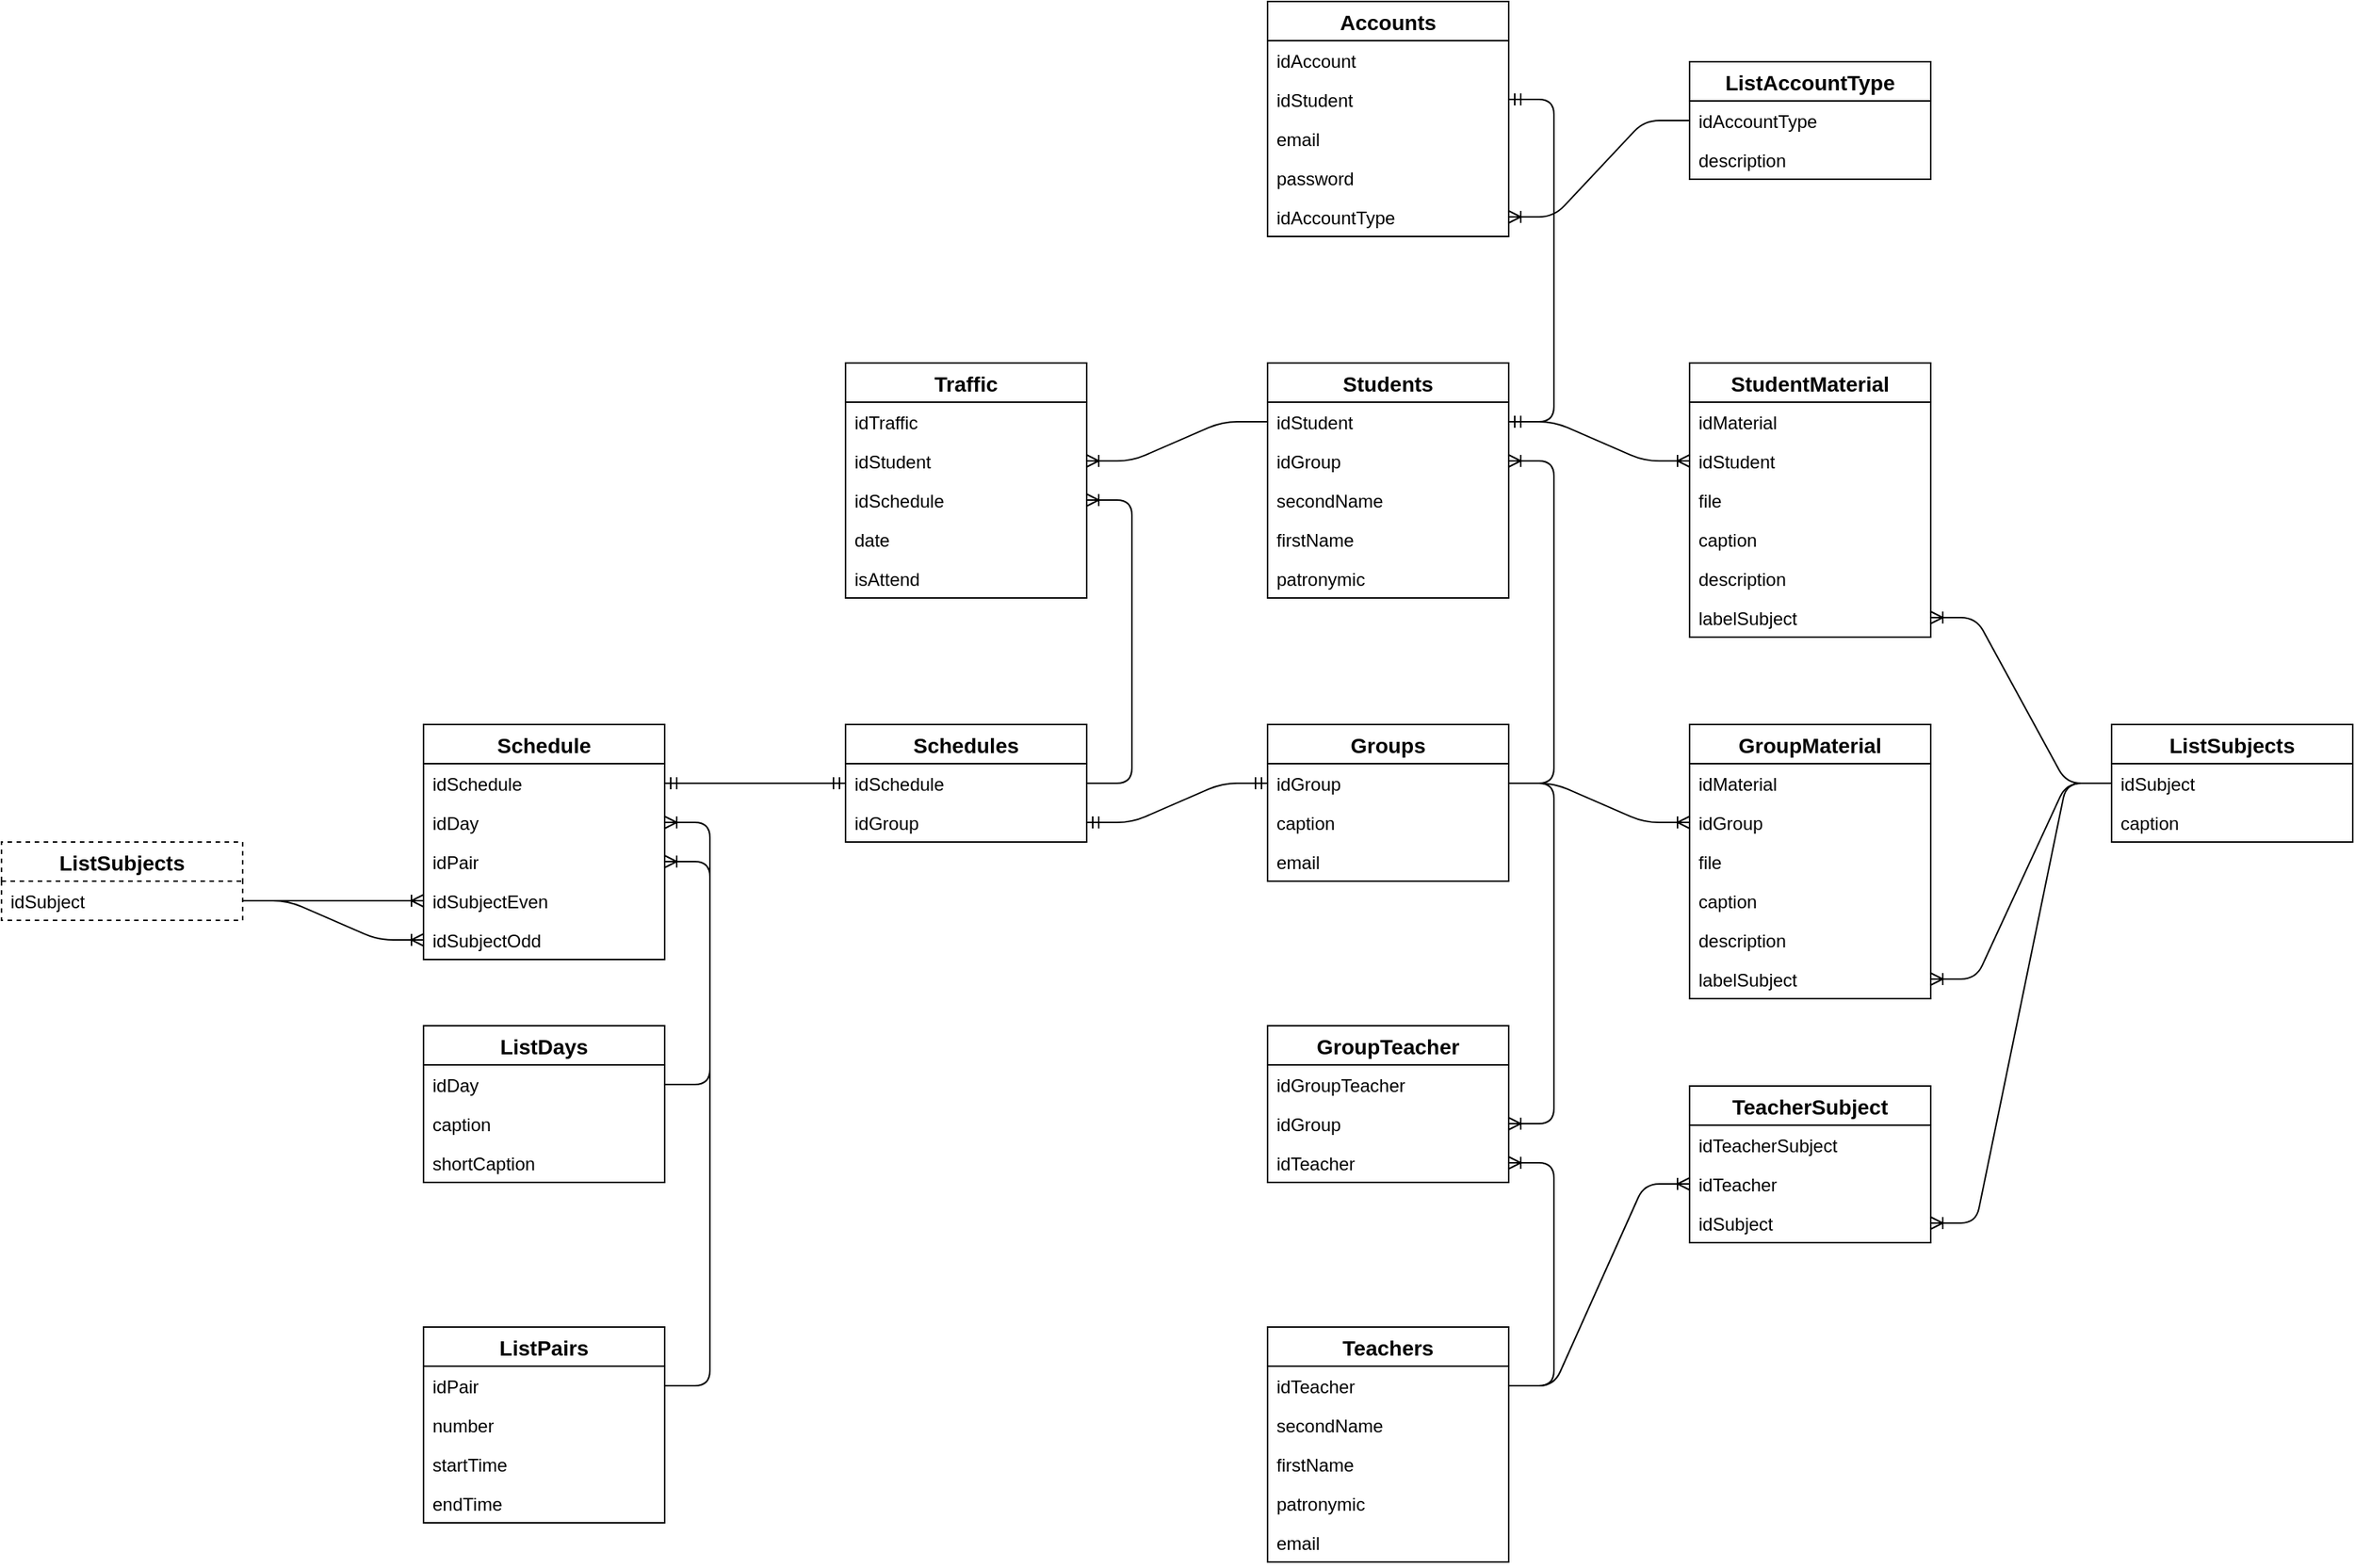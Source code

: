 <mxfile version="13.0.7" type="device" pages="3"><diagram id="GUdYoLYQEyCgR2r7xt5G" name="Основные таблицы"><mxGraphModel dx="1837" dy="2296" grid="1" gridSize="10" guides="1" tooltips="1" connect="1" arrows="1" fold="1" page="1" pageScale="1" pageWidth="827" pageHeight="1169" math="0" shadow="0"><root><mxCell id="JxHPkcjLIMGgtrlpTPTA-0"/><mxCell id="JxHPkcjLIMGgtrlpTPTA-1" parent="JxHPkcjLIMGgtrlpTPTA-0"/><mxCell id="qLW0PQCByhuzZ4k3uwCP-13" value="" style="edgeStyle=entityRelationEdgeStyle;fontSize=12;html=1;endArrow=ERoneToMany;" parent="JxHPkcjLIMGgtrlpTPTA-1" source="qLW0PQCByhuzZ4k3uwCP-8" target="qLW0PQCByhuzZ4k3uwCP-2" edge="1"><mxGeometry width="100" height="100" relative="1" as="geometry"><mxPoint x="890" y="710" as="sourcePoint"/><mxPoint x="990" y="610" as="targetPoint"/></mxGeometry></mxCell><mxCell id="qLW0PQCByhuzZ4k3uwCP-27" value="" style="edgeStyle=entityRelationEdgeStyle;fontSize=12;html=1;endArrow=ERmandOne;startArrow=ERmandOne;" parent="JxHPkcjLIMGgtrlpTPTA-1" source="qLW0PQCByhuzZ4k3uwCP-1" target="qLW0PQCByhuzZ4k3uwCP-20" edge="1"><mxGeometry width="100" height="100" relative="1" as="geometry"><mxPoint x="1000" y="720" as="sourcePoint"/><mxPoint x="1100" y="620" as="targetPoint"/></mxGeometry></mxCell><mxCell id="VqZhLC03qP-nKCWMbnvL-3" value="" style="edgeStyle=entityRelationEdgeStyle;fontSize=12;html=1;endArrow=ERoneToMany;" parent="JxHPkcjLIMGgtrlpTPTA-1" source="VqZhLC03qP-nKCWMbnvL-1" target="qLW0PQCByhuzZ4k3uwCP-23" edge="1"><mxGeometry width="100" height="100" relative="1" as="geometry"><mxPoint x="1390" y="820" as="sourcePoint"/><mxPoint x="1490" y="720" as="targetPoint"/></mxGeometry></mxCell><mxCell id="D8zjVxoPY8FYbStaIBWN-7" value="" style="edgeStyle=entityRelationEdgeStyle;fontSize=12;html=1;endArrow=ERoneToMany;" parent="JxHPkcjLIMGgtrlpTPTA-1" source="qLW0PQCByhuzZ4k3uwCP-1" target="D8zjVxoPY8FYbStaIBWN-2" edge="1"><mxGeometry width="100" height="100" relative="1" as="geometry"><mxPoint x="810" y="750" as="sourcePoint"/><mxPoint x="910" y="650" as="targetPoint"/></mxGeometry></mxCell><mxCell id="D8zjVxoPY8FYbStaIBWN-20" value="" style="edgeStyle=entityRelationEdgeStyle;fontSize=12;html=1;endArrow=ERoneToMany;" parent="JxHPkcjLIMGgtrlpTPTA-1" source="qLW0PQCByhuzZ4k3uwCP-8" target="D8zjVxoPY8FYbStaIBWN-16" edge="1"><mxGeometry width="100" height="100" relative="1" as="geometry"><mxPoint x="670" y="760" as="sourcePoint"/><mxPoint x="770" y="660" as="targetPoint"/></mxGeometry></mxCell><mxCell id="D8zjVxoPY8FYbStaIBWN-22" value="" style="edgeStyle=entityRelationEdgeStyle;fontSize=12;html=1;endArrow=ERoneToMany;" parent="JxHPkcjLIMGgtrlpTPTA-1" source="D8zjVxoPY8FYbStaIBWN-9" target="D8zjVxoPY8FYbStaIBWN-17" edge="1"><mxGeometry width="100" height="100" relative="1" as="geometry"><mxPoint x="1040" y="900" as="sourcePoint"/><mxPoint x="1140" y="800" as="targetPoint"/></mxGeometry></mxCell><mxCell id="BSWNc2TX0znDaORQE-jf-16" value="" style="edgeStyle=entityRelationEdgeStyle;fontSize=12;html=1;endArrow=ERoneToMany;" parent="JxHPkcjLIMGgtrlpTPTA-1" source="BSWNc2TX0znDaORQE-jf-1" target="BSWNc2TX0znDaORQE-jf-13" edge="1"><mxGeometry width="100" height="100" relative="1" as="geometry"><mxPoint x="1130" y="1080" as="sourcePoint"/><mxPoint x="1230" y="980" as="targetPoint"/></mxGeometry></mxCell><mxCell id="BSWNc2TX0znDaORQE-jf-17" value="" style="edgeStyle=entityRelationEdgeStyle;fontSize=12;html=1;endArrow=ERoneToMany;" parent="JxHPkcjLIMGgtrlpTPTA-1" source="D8zjVxoPY8FYbStaIBWN-9" target="BSWNc2TX0znDaORQE-jf-12" edge="1"><mxGeometry width="100" height="100" relative="1" as="geometry"><mxPoint x="880" y="1080" as="sourcePoint"/><mxPoint x="980" y="980" as="targetPoint"/></mxGeometry></mxCell><mxCell id="BSWNc2TX0znDaORQE-jf-18" value="" style="edgeStyle=entityRelationEdgeStyle;fontSize=12;html=1;endArrow=ERoneToMany;" parent="JxHPkcjLIMGgtrlpTPTA-1" source="BSWNc2TX0znDaORQE-jf-1" target="D8zjVxoPY8FYbStaIBWN-6" edge="1"><mxGeometry width="100" height="100" relative="1" as="geometry"><mxPoint x="1200" y="1020" as="sourcePoint"/><mxPoint x="1300" y="920" as="targetPoint"/></mxGeometry></mxCell><mxCell id="BSWNc2TX0znDaORQE-jf-26" value="" style="edgeStyle=entityRelationEdgeStyle;fontSize=12;html=1;endArrow=ERoneToMany;" parent="JxHPkcjLIMGgtrlpTPTA-1" source="qLW0PQCByhuzZ4k3uwCP-8" target="BSWNc2TX0znDaORQE-jf-21" edge="1"><mxGeometry width="100" height="100" relative="1" as="geometry"><mxPoint x="710" y="1090" as="sourcePoint"/><mxPoint x="810" y="990" as="targetPoint"/></mxGeometry></mxCell><mxCell id="BSWNc2TX0znDaORQE-jf-27" value="" style="edgeStyle=entityRelationEdgeStyle;fontSize=12;html=1;endArrow=ERoneToMany;" parent="JxHPkcjLIMGgtrlpTPTA-1" source="BSWNc2TX0znDaORQE-jf-1" target="BSWNc2TX0znDaORQE-jf-25" edge="1"><mxGeometry width="100" height="100" relative="1" as="geometry"><mxPoint x="1410" y="1130" as="sourcePoint"/><mxPoint x="1510" y="1030" as="targetPoint"/></mxGeometry></mxCell><mxCell id="BSWNc2TX0znDaORQE-jf-33" value="" style="edgeStyle=entityRelationEdgeStyle;fontSize=12;html=1;endArrow=ERmandOne;startArrow=ERmandOne;" parent="JxHPkcjLIMGgtrlpTPTA-1" source="BSWNc2TX0znDaORQE-jf-31" target="qLW0PQCByhuzZ4k3uwCP-8" edge="1"><mxGeometry width="100" height="100" relative="1" as="geometry"><mxPoint x="390" y="760" as="sourcePoint"/><mxPoint x="490" y="660" as="targetPoint"/></mxGeometry></mxCell><mxCell id="BSWNc2TX0znDaORQE-jf-44" value="" style="edgeStyle=entityRelationEdgeStyle;fontSize=12;html=1;endArrow=ERoneToMany;" parent="JxHPkcjLIMGgtrlpTPTA-1" source="BSWNc2TX0znDaORQE-jf-41" target="BSWNc2TX0znDaORQE-jf-39" edge="1"><mxGeometry width="100" height="100" relative="1" as="geometry"><mxPoint y="680" as="sourcePoint"/><mxPoint x="100" y="580" as="targetPoint"/></mxGeometry></mxCell><mxCell id="BSWNc2TX0znDaORQE-jf-45" value="" style="edgeStyle=entityRelationEdgeStyle;fontSize=12;html=1;endArrow=ERoneToMany;" parent="JxHPkcjLIMGgtrlpTPTA-1" source="BSWNc2TX0znDaORQE-jf-41" target="BSWNc2TX0znDaORQE-jf-36" edge="1"><mxGeometry width="100" height="100" relative="1" as="geometry"><mxPoint x="30" y="650" as="sourcePoint"/><mxPoint x="130" y="550" as="targetPoint"/></mxGeometry></mxCell><mxCell id="kt6--jUaJmppE19Wa5hR-0" value="" style="edgeStyle=entityRelationEdgeStyle;fontSize=12;html=1;endArrow=ERmandOne;startArrow=ERmandOne;" parent="JxHPkcjLIMGgtrlpTPTA-1" source="BSWNc2TX0znDaORQE-jf-35" target="BSWNc2TX0znDaORQE-jf-30" edge="1"><mxGeometry width="100" height="100" relative="1" as="geometry"><mxPoint x="170" y="700" as="sourcePoint"/><mxPoint x="270" y="600" as="targetPoint"/></mxGeometry></mxCell><mxCell id="kt6--jUaJmppE19Wa5hR-5" value="" style="edgeStyle=entityRelationEdgeStyle;fontSize=12;html=1;endArrow=ERoneToMany;" parent="JxHPkcjLIMGgtrlpTPTA-1" source="kt6--jUaJmppE19Wa5hR-2" target="BSWNc2TX0znDaORQE-jf-37" edge="1"><mxGeometry width="100" height="100" relative="1" as="geometry"><mxPoint x="40" y="820" as="sourcePoint"/><mxPoint x="140" y="720" as="targetPoint"/></mxGeometry></mxCell><mxCell id="kt6--jUaJmppE19Wa5hR-11" value="" style="edgeStyle=entityRelationEdgeStyle;fontSize=12;html=1;endArrow=ERoneToMany;" parent="JxHPkcjLIMGgtrlpTPTA-1" source="kt6--jUaJmppE19Wa5hR-7" target="BSWNc2TX0znDaORQE-jf-38" edge="1"><mxGeometry width="100" height="100" relative="1" as="geometry"><mxPoint x="390" y="820" as="sourcePoint"/><mxPoint x="490" y="720" as="targetPoint"/></mxGeometry></mxCell><mxCell id="qLW0PQCByhuzZ4k3uwCP-0" value="Students" style="swimlane;fontStyle=1;childLayout=stackLayout;horizontal=1;startSize=26;horizontalStack=0;resizeParent=1;resizeParentMax=0;resizeLast=0;collapsible=1;marginBottom=0;align=center;fontSize=14;" parent="JxHPkcjLIMGgtrlpTPTA-1" vertex="1"><mxGeometry x="1000" y="120" width="160" height="156" as="geometry"/></mxCell><mxCell id="qLW0PQCByhuzZ4k3uwCP-1" value="idStudent" style="text;strokeColor=none;fillColor=none;spacingLeft=4;spacingRight=4;overflow=hidden;rotatable=0;points=[[0,0.5],[1,0.5]];portConstraint=eastwest;fontSize=12;" parent="qLW0PQCByhuzZ4k3uwCP-0" vertex="1"><mxGeometry y="26" width="160" height="26" as="geometry"/></mxCell><mxCell id="qLW0PQCByhuzZ4k3uwCP-2" value="idGroup" style="text;strokeColor=none;fillColor=none;spacingLeft=4;spacingRight=4;overflow=hidden;rotatable=0;points=[[0,0.5],[1,0.5]];portConstraint=eastwest;fontSize=12;" parent="qLW0PQCByhuzZ4k3uwCP-0" vertex="1"><mxGeometry y="52" width="160" height="26" as="geometry"/></mxCell><mxCell id="qLW0PQCByhuzZ4k3uwCP-3" value="secondName" style="text;strokeColor=none;fillColor=none;spacingLeft=4;spacingRight=4;overflow=hidden;rotatable=0;points=[[0,0.5],[1,0.5]];portConstraint=eastwest;fontSize=12;" parent="qLW0PQCByhuzZ4k3uwCP-0" vertex="1"><mxGeometry y="78" width="160" height="26" as="geometry"/></mxCell><mxCell id="qLW0PQCByhuzZ4k3uwCP-6" value="firstName" style="text;strokeColor=none;fillColor=none;spacingLeft=4;spacingRight=4;overflow=hidden;rotatable=0;points=[[0,0.5],[1,0.5]];portConstraint=eastwest;fontSize=12;" parent="qLW0PQCByhuzZ4k3uwCP-0" vertex="1"><mxGeometry y="104" width="160" height="26" as="geometry"/></mxCell><mxCell id="qLW0PQCByhuzZ4k3uwCP-5" value="patronymic" style="text;strokeColor=none;fillColor=none;spacingLeft=4;spacingRight=4;overflow=hidden;rotatable=0;points=[[0,0.5],[1,0.5]];portConstraint=eastwest;fontSize=12;" parent="qLW0PQCByhuzZ4k3uwCP-0" vertex="1"><mxGeometry y="130" width="160" height="26" as="geometry"/></mxCell><mxCell id="kt6--jUaJmppE19Wa5hR-19" value="" style="edgeStyle=entityRelationEdgeStyle;fontSize=12;html=1;endArrow=ERoneToMany;" parent="JxHPkcjLIMGgtrlpTPTA-1" source="qLW0PQCByhuzZ4k3uwCP-1" target="kt6--jUaJmppE19Wa5hR-14" edge="1"><mxGeometry width="100" height="100" relative="1" as="geometry"><mxPoint x="600" y="360" as="sourcePoint"/><mxPoint x="700" y="260" as="targetPoint"/></mxGeometry></mxCell><mxCell id="kt6--jUaJmppE19Wa5hR-20" value="" style="edgeStyle=entityRelationEdgeStyle;fontSize=12;html=1;endArrow=ERoneToMany;" parent="JxHPkcjLIMGgtrlpTPTA-1" source="BSWNc2TX0znDaORQE-jf-30" target="kt6--jUaJmppE19Wa5hR-15" edge="1"><mxGeometry width="100" height="100" relative="1" as="geometry"><mxPoint x="190" y="310" as="sourcePoint"/><mxPoint x="250" y="190" as="targetPoint"/></mxGeometry></mxCell><mxCell id="VqZhLC03qP-nKCWMbnvL-0" value="ListAccountType" style="swimlane;fontStyle=1;childLayout=stackLayout;horizontal=1;startSize=26;horizontalStack=0;resizeParent=1;resizeParentMax=0;resizeLast=0;collapsible=1;marginBottom=0;align=center;fontSize=14;" parent="JxHPkcjLIMGgtrlpTPTA-1" vertex="1"><mxGeometry x="1280" y="-80" width="160" height="78" as="geometry"/></mxCell><mxCell id="VqZhLC03qP-nKCWMbnvL-1" value="idAccountType" style="text;strokeColor=none;fillColor=none;spacingLeft=4;spacingRight=4;overflow=hidden;rotatable=0;points=[[0,0.5],[1,0.5]];portConstraint=eastwest;fontSize=12;" parent="VqZhLC03qP-nKCWMbnvL-0" vertex="1"><mxGeometry y="26" width="160" height="26" as="geometry"/></mxCell><mxCell id="VqZhLC03qP-nKCWMbnvL-2" value="description" style="text;strokeColor=none;fillColor=none;spacingLeft=4;spacingRight=4;overflow=hidden;rotatable=0;points=[[0,0.5],[1,0.5]];portConstraint=eastwest;fontSize=12;" parent="VqZhLC03qP-nKCWMbnvL-0" vertex="1"><mxGeometry y="52" width="160" height="26" as="geometry"/></mxCell><mxCell id="D8zjVxoPY8FYbStaIBWN-0" value="StudentMaterial" style="swimlane;fontStyle=1;childLayout=stackLayout;horizontal=1;startSize=26;horizontalStack=0;resizeParent=1;resizeParentMax=0;resizeLast=0;collapsible=1;marginBottom=0;align=center;fontSize=14;" parent="JxHPkcjLIMGgtrlpTPTA-1" vertex="1"><mxGeometry x="1280" y="120" width="160" height="182" as="geometry"/></mxCell><mxCell id="D8zjVxoPY8FYbStaIBWN-1" value="idMaterial" style="text;strokeColor=none;fillColor=none;spacingLeft=4;spacingRight=4;overflow=hidden;rotatable=0;points=[[0,0.5],[1,0.5]];portConstraint=eastwest;fontSize=12;" parent="D8zjVxoPY8FYbStaIBWN-0" vertex="1"><mxGeometry y="26" width="160" height="26" as="geometry"/></mxCell><mxCell id="D8zjVxoPY8FYbStaIBWN-2" value="idStudent" style="text;strokeColor=none;fillColor=none;spacingLeft=4;spacingRight=4;overflow=hidden;rotatable=0;points=[[0,0.5],[1,0.5]];portConstraint=eastwest;fontSize=12;" parent="D8zjVxoPY8FYbStaIBWN-0" vertex="1"><mxGeometry y="52" width="160" height="26" as="geometry"/></mxCell><mxCell id="D8zjVxoPY8FYbStaIBWN-3" value="file" style="text;strokeColor=none;fillColor=none;spacingLeft=4;spacingRight=4;overflow=hidden;rotatable=0;points=[[0,0.5],[1,0.5]];portConstraint=eastwest;fontSize=12;" parent="D8zjVxoPY8FYbStaIBWN-0" vertex="1"><mxGeometry y="78" width="160" height="26" as="geometry"/></mxCell><mxCell id="D8zjVxoPY8FYbStaIBWN-4" value="caption" style="text;strokeColor=none;fillColor=none;spacingLeft=4;spacingRight=4;overflow=hidden;rotatable=0;points=[[0,0.5],[1,0.5]];portConstraint=eastwest;fontSize=12;" parent="D8zjVxoPY8FYbStaIBWN-0" vertex="1"><mxGeometry y="104" width="160" height="26" as="geometry"/></mxCell><mxCell id="D8zjVxoPY8FYbStaIBWN-5" value="description" style="text;strokeColor=none;fillColor=none;spacingLeft=4;spacingRight=4;overflow=hidden;rotatable=0;points=[[0,0.5],[1,0.5]];portConstraint=eastwest;fontSize=12;" parent="D8zjVxoPY8FYbStaIBWN-0" vertex="1"><mxGeometry y="130" width="160" height="26" as="geometry"/></mxCell><mxCell id="D8zjVxoPY8FYbStaIBWN-6" value="labelSubject" style="text;strokeColor=none;fillColor=none;spacingLeft=4;spacingRight=4;overflow=hidden;rotatable=0;points=[[0,0.5],[1,0.5]];portConstraint=eastwest;fontSize=12;" parent="D8zjVxoPY8FYbStaIBWN-0" vertex="1"><mxGeometry y="156" width="160" height="26" as="geometry"/></mxCell><mxCell id="BSWNc2TX0znDaORQE-jf-19" value="GroupMaterial" style="swimlane;fontStyle=1;childLayout=stackLayout;horizontal=1;startSize=26;horizontalStack=0;resizeParent=1;resizeParentMax=0;resizeLast=0;collapsible=1;marginBottom=0;align=center;fontSize=14;" parent="JxHPkcjLIMGgtrlpTPTA-1" vertex="1"><mxGeometry x="1280" y="360" width="160" height="182" as="geometry"/></mxCell><mxCell id="BSWNc2TX0znDaORQE-jf-20" value="idMaterial" style="text;strokeColor=none;fillColor=none;spacingLeft=4;spacingRight=4;overflow=hidden;rotatable=0;points=[[0,0.5],[1,0.5]];portConstraint=eastwest;fontSize=12;" parent="BSWNc2TX0znDaORQE-jf-19" vertex="1"><mxGeometry y="26" width="160" height="26" as="geometry"/></mxCell><mxCell id="BSWNc2TX0znDaORQE-jf-21" value="idGroup" style="text;strokeColor=none;fillColor=none;spacingLeft=4;spacingRight=4;overflow=hidden;rotatable=0;points=[[0,0.5],[1,0.5]];portConstraint=eastwest;fontSize=12;" parent="BSWNc2TX0znDaORQE-jf-19" vertex="1"><mxGeometry y="52" width="160" height="26" as="geometry"/></mxCell><mxCell id="BSWNc2TX0znDaORQE-jf-22" value="file" style="text;strokeColor=none;fillColor=none;spacingLeft=4;spacingRight=4;overflow=hidden;rotatable=0;points=[[0,0.5],[1,0.5]];portConstraint=eastwest;fontSize=12;" parent="BSWNc2TX0znDaORQE-jf-19" vertex="1"><mxGeometry y="78" width="160" height="26" as="geometry"/></mxCell><mxCell id="BSWNc2TX0znDaORQE-jf-23" value="caption" style="text;strokeColor=none;fillColor=none;spacingLeft=4;spacingRight=4;overflow=hidden;rotatable=0;points=[[0,0.5],[1,0.5]];portConstraint=eastwest;fontSize=12;" parent="BSWNc2TX0znDaORQE-jf-19" vertex="1"><mxGeometry y="104" width="160" height="26" as="geometry"/></mxCell><mxCell id="BSWNc2TX0znDaORQE-jf-24" value="description" style="text;strokeColor=none;fillColor=none;spacingLeft=4;spacingRight=4;overflow=hidden;rotatable=0;points=[[0,0.5],[1,0.5]];portConstraint=eastwest;fontSize=12;" parent="BSWNc2TX0znDaORQE-jf-19" vertex="1"><mxGeometry y="130" width="160" height="26" as="geometry"/></mxCell><mxCell id="BSWNc2TX0znDaORQE-jf-25" value="labelSubject" style="text;strokeColor=none;fillColor=none;spacingLeft=4;spacingRight=4;overflow=hidden;rotatable=0;points=[[0,0.5],[1,0.5]];portConstraint=eastwest;fontSize=12;" parent="BSWNc2TX0znDaORQE-jf-19" vertex="1"><mxGeometry y="156" width="160" height="26" as="geometry"/></mxCell><mxCell id="BSWNc2TX0znDaORQE-jf-0" value="ListSubjects" style="swimlane;fontStyle=1;childLayout=stackLayout;horizontal=1;startSize=26;horizontalStack=0;resizeParent=1;resizeParentMax=0;resizeLast=0;collapsible=1;marginBottom=0;align=center;fontSize=14;" parent="JxHPkcjLIMGgtrlpTPTA-1" vertex="1"><mxGeometry x="1560" y="360" width="160" height="78" as="geometry"/></mxCell><mxCell id="BSWNc2TX0znDaORQE-jf-1" value="idSubject" style="text;strokeColor=none;fillColor=none;spacingLeft=4;spacingRight=4;overflow=hidden;rotatable=0;points=[[0,0.5],[1,0.5]];portConstraint=eastwest;fontSize=12;" parent="BSWNc2TX0znDaORQE-jf-0" vertex="1"><mxGeometry y="26" width="160" height="26" as="geometry"/></mxCell><mxCell id="BSWNc2TX0znDaORQE-jf-2" value="caption" style="text;strokeColor=none;fillColor=none;spacingLeft=4;spacingRight=4;overflow=hidden;rotatable=0;points=[[0,0.5],[1,0.5]];portConstraint=eastwest;fontSize=12;" parent="BSWNc2TX0znDaORQE-jf-0" vertex="1"><mxGeometry y="52" width="160" height="26" as="geometry"/></mxCell><mxCell id="BSWNc2TX0znDaORQE-jf-10" value="TeacherSubject" style="swimlane;fontStyle=1;childLayout=stackLayout;horizontal=1;startSize=26;horizontalStack=0;resizeParent=1;resizeParentMax=0;resizeLast=0;collapsible=1;marginBottom=0;align=center;fontSize=14;" parent="JxHPkcjLIMGgtrlpTPTA-1" vertex="1"><mxGeometry x="1280" y="600" width="160" height="104" as="geometry"/></mxCell><mxCell id="BSWNc2TX0znDaORQE-jf-11" value="idTeacherSubject" style="text;strokeColor=none;fillColor=none;spacingLeft=4;spacingRight=4;overflow=hidden;rotatable=0;points=[[0,0.5],[1,0.5]];portConstraint=eastwest;fontSize=12;" parent="BSWNc2TX0znDaORQE-jf-10" vertex="1"><mxGeometry y="26" width="160" height="26" as="geometry"/></mxCell><mxCell id="BSWNc2TX0znDaORQE-jf-12" value="idTeacher" style="text;strokeColor=none;fillColor=none;spacingLeft=4;spacingRight=4;overflow=hidden;rotatable=0;points=[[0,0.5],[1,0.5]];portConstraint=eastwest;fontSize=12;" parent="BSWNc2TX0znDaORQE-jf-10" vertex="1"><mxGeometry y="52" width="160" height="26" as="geometry"/></mxCell><mxCell id="BSWNc2TX0znDaORQE-jf-13" value="idSubject" style="text;strokeColor=none;fillColor=none;spacingLeft=4;spacingRight=4;overflow=hidden;rotatable=0;points=[[0,0.5],[1,0.5]];portConstraint=eastwest;fontSize=12;" parent="BSWNc2TX0znDaORQE-jf-10" vertex="1"><mxGeometry y="78" width="160" height="26" as="geometry"/></mxCell><mxCell id="qLW0PQCByhuzZ4k3uwCP-7" value="Groups" style="swimlane;fontStyle=1;childLayout=stackLayout;horizontal=1;startSize=26;horizontalStack=0;resizeParent=1;resizeParentMax=0;resizeLast=0;collapsible=1;marginBottom=0;align=center;fontSize=14;" parent="JxHPkcjLIMGgtrlpTPTA-1" vertex="1"><mxGeometry x="1000" y="360" width="160" height="104" as="geometry"/></mxCell><mxCell id="qLW0PQCByhuzZ4k3uwCP-8" value="idGroup" style="text;strokeColor=none;fillColor=none;spacingLeft=4;spacingRight=4;overflow=hidden;rotatable=0;points=[[0,0.5],[1,0.5]];portConstraint=eastwest;fontSize=12;" parent="qLW0PQCByhuzZ4k3uwCP-7" vertex="1"><mxGeometry y="26" width="160" height="26" as="geometry"/></mxCell><mxCell id="qLW0PQCByhuzZ4k3uwCP-11" value="caption" style="text;strokeColor=none;fillColor=none;spacingLeft=4;spacingRight=4;overflow=hidden;rotatable=0;points=[[0,0.5],[1,0.5]];portConstraint=eastwest;fontSize=12;" parent="qLW0PQCByhuzZ4k3uwCP-7" vertex="1"><mxGeometry y="52" width="160" height="26" as="geometry"/></mxCell><mxCell id="qLW0PQCByhuzZ4k3uwCP-12" value="email" style="text;strokeColor=none;fillColor=none;spacingLeft=4;spacingRight=4;overflow=hidden;rotatable=0;points=[[0,0.5],[1,0.5]];portConstraint=eastwest;fontSize=12;" parent="qLW0PQCByhuzZ4k3uwCP-7" vertex="1"><mxGeometry y="78" width="160" height="26" as="geometry"/></mxCell><mxCell id="D8zjVxoPY8FYbStaIBWN-14" value="GroupTeacher" style="swimlane;fontStyle=1;childLayout=stackLayout;horizontal=1;startSize=26;horizontalStack=0;resizeParent=1;resizeParentMax=0;resizeLast=0;collapsible=1;marginBottom=0;align=center;fontSize=14;" parent="JxHPkcjLIMGgtrlpTPTA-1" vertex="1"><mxGeometry x="1000" y="560" width="160" height="104" as="geometry"/></mxCell><mxCell id="D8zjVxoPY8FYbStaIBWN-15" value="idGroupTeacher" style="text;strokeColor=none;fillColor=none;spacingLeft=4;spacingRight=4;overflow=hidden;rotatable=0;points=[[0,0.5],[1,0.5]];portConstraint=eastwest;fontSize=12;" parent="D8zjVxoPY8FYbStaIBWN-14" vertex="1"><mxGeometry y="26" width="160" height="26" as="geometry"/></mxCell><mxCell id="D8zjVxoPY8FYbStaIBWN-16" value="idGroup" style="text;strokeColor=none;fillColor=none;spacingLeft=4;spacingRight=4;overflow=hidden;rotatable=0;points=[[0,0.5],[1,0.5]];portConstraint=eastwest;fontSize=12;" parent="D8zjVxoPY8FYbStaIBWN-14" vertex="1"><mxGeometry y="52" width="160" height="26" as="geometry"/></mxCell><mxCell id="D8zjVxoPY8FYbStaIBWN-17" value="idTeacher" style="text;strokeColor=none;fillColor=none;spacingLeft=4;spacingRight=4;overflow=hidden;rotatable=0;points=[[0,0.5],[1,0.5]];portConstraint=eastwest;fontSize=12;" parent="D8zjVxoPY8FYbStaIBWN-14" vertex="1"><mxGeometry y="78" width="160" height="26" as="geometry"/></mxCell><mxCell id="D8zjVxoPY8FYbStaIBWN-8" value="Teachers" style="swimlane;fontStyle=1;childLayout=stackLayout;horizontal=1;startSize=26;horizontalStack=0;resizeParent=1;resizeParentMax=0;resizeLast=0;collapsible=1;marginBottom=0;align=center;fontSize=14;" parent="JxHPkcjLIMGgtrlpTPTA-1" vertex="1"><mxGeometry x="1000" y="760" width="160" height="156" as="geometry"/></mxCell><mxCell id="D8zjVxoPY8FYbStaIBWN-9" value="idTeacher" style="text;strokeColor=none;fillColor=none;spacingLeft=4;spacingRight=4;overflow=hidden;rotatable=0;points=[[0,0.5],[1,0.5]];portConstraint=eastwest;fontSize=12;" parent="D8zjVxoPY8FYbStaIBWN-8" vertex="1"><mxGeometry y="26" width="160" height="26" as="geometry"/></mxCell><mxCell id="D8zjVxoPY8FYbStaIBWN-10" value="secondName" style="text;strokeColor=none;fillColor=none;spacingLeft=4;spacingRight=4;overflow=hidden;rotatable=0;points=[[0,0.5],[1,0.5]];portConstraint=eastwest;fontSize=12;" parent="D8zjVxoPY8FYbStaIBWN-8" vertex="1"><mxGeometry y="52" width="160" height="26" as="geometry"/></mxCell><mxCell id="D8zjVxoPY8FYbStaIBWN-11" value="firstName" style="text;strokeColor=none;fillColor=none;spacingLeft=4;spacingRight=4;overflow=hidden;rotatable=0;points=[[0,0.5],[1,0.5]];portConstraint=eastwest;fontSize=12;" parent="D8zjVxoPY8FYbStaIBWN-8" vertex="1"><mxGeometry y="78" width="160" height="26" as="geometry"/></mxCell><mxCell id="D8zjVxoPY8FYbStaIBWN-12" value="patronymic" style="text;strokeColor=none;fillColor=none;spacingLeft=4;spacingRight=4;overflow=hidden;rotatable=0;points=[[0,0.5],[1,0.5]];portConstraint=eastwest;fontSize=12;" parent="D8zjVxoPY8FYbStaIBWN-8" vertex="1"><mxGeometry y="104" width="160" height="26" as="geometry"/></mxCell><mxCell id="D8zjVxoPY8FYbStaIBWN-13" value="email" style="text;strokeColor=none;fillColor=none;spacingLeft=4;spacingRight=4;overflow=hidden;rotatable=0;points=[[0,0.5],[1,0.5]];portConstraint=eastwest;fontSize=12;" parent="D8zjVxoPY8FYbStaIBWN-8" vertex="1"><mxGeometry y="130" width="160" height="26" as="geometry"/></mxCell><mxCell id="qLW0PQCByhuzZ4k3uwCP-18" value="Accounts" style="swimlane;fontStyle=1;childLayout=stackLayout;horizontal=1;startSize=26;horizontalStack=0;resizeParent=1;resizeParentMax=0;resizeLast=0;collapsible=1;marginBottom=0;align=center;fontSize=14;" parent="JxHPkcjLIMGgtrlpTPTA-1" vertex="1"><mxGeometry x="1000" y="-120" width="160" height="156" as="geometry"/></mxCell><mxCell id="qLW0PQCByhuzZ4k3uwCP-19" value="idAccount" style="text;strokeColor=none;fillColor=none;spacingLeft=4;spacingRight=4;overflow=hidden;rotatable=0;points=[[0,0.5],[1,0.5]];portConstraint=eastwest;fontSize=12;" parent="qLW0PQCByhuzZ4k3uwCP-18" vertex="1"><mxGeometry y="26" width="160" height="26" as="geometry"/></mxCell><mxCell id="qLW0PQCByhuzZ4k3uwCP-20" value="idStudent" style="text;strokeColor=none;fillColor=none;spacingLeft=4;spacingRight=4;overflow=hidden;rotatable=0;points=[[0,0.5],[1,0.5]];portConstraint=eastwest;fontSize=12;" parent="qLW0PQCByhuzZ4k3uwCP-18" vertex="1"><mxGeometry y="52" width="160" height="26" as="geometry"/></mxCell><mxCell id="qLW0PQCByhuzZ4k3uwCP-21" value="email" style="text;strokeColor=none;fillColor=none;spacingLeft=4;spacingRight=4;overflow=hidden;rotatable=0;points=[[0,0.5],[1,0.5]];portConstraint=eastwest;fontSize=12;" parent="qLW0PQCByhuzZ4k3uwCP-18" vertex="1"><mxGeometry y="78" width="160" height="26" as="geometry"/></mxCell><mxCell id="qLW0PQCByhuzZ4k3uwCP-24" value="password" style="text;strokeColor=none;fillColor=none;spacingLeft=4;spacingRight=4;overflow=hidden;rotatable=0;points=[[0,0.5],[1,0.5]];portConstraint=eastwest;fontSize=12;" parent="qLW0PQCByhuzZ4k3uwCP-18" vertex="1"><mxGeometry y="104" width="160" height="26" as="geometry"/></mxCell><mxCell id="qLW0PQCByhuzZ4k3uwCP-23" value="idAccountType" style="text;strokeColor=none;fillColor=none;spacingLeft=4;spacingRight=4;overflow=hidden;rotatable=0;points=[[0,0.5],[1,0.5]];portConstraint=eastwest;fontSize=12;" parent="qLW0PQCByhuzZ4k3uwCP-18" vertex="1"><mxGeometry y="130" width="160" height="26" as="geometry"/></mxCell><mxCell id="kt6--jUaJmppE19Wa5hR-12" value="Traffic" style="swimlane;fontStyle=1;childLayout=stackLayout;horizontal=1;startSize=26;horizontalStack=0;resizeParent=1;resizeParentMax=0;resizeLast=0;collapsible=1;marginBottom=0;align=center;fontSize=14;" parent="JxHPkcjLIMGgtrlpTPTA-1" vertex="1"><mxGeometry x="720" y="120" width="160" height="156" as="geometry"/></mxCell><mxCell id="kt6--jUaJmppE19Wa5hR-13" value="idTraffic" style="text;strokeColor=none;fillColor=none;spacingLeft=4;spacingRight=4;overflow=hidden;rotatable=0;points=[[0,0.5],[1,0.5]];portConstraint=eastwest;fontSize=12;" parent="kt6--jUaJmppE19Wa5hR-12" vertex="1"><mxGeometry y="26" width="160" height="26" as="geometry"/></mxCell><mxCell id="kt6--jUaJmppE19Wa5hR-14" value="idStudent" style="text;strokeColor=none;fillColor=none;spacingLeft=4;spacingRight=4;overflow=hidden;rotatable=0;points=[[0,0.5],[1,0.5]];portConstraint=eastwest;fontSize=12;" parent="kt6--jUaJmppE19Wa5hR-12" vertex="1"><mxGeometry y="52" width="160" height="26" as="geometry"/></mxCell><mxCell id="kt6--jUaJmppE19Wa5hR-15" value="idSchedule" style="text;strokeColor=none;fillColor=none;spacingLeft=4;spacingRight=4;overflow=hidden;rotatable=0;points=[[0,0.5],[1,0.5]];portConstraint=eastwest;fontSize=12;" parent="kt6--jUaJmppE19Wa5hR-12" vertex="1"><mxGeometry y="78" width="160" height="26" as="geometry"/></mxCell><mxCell id="kt6--jUaJmppE19Wa5hR-16" value="date" style="text;strokeColor=none;fillColor=none;spacingLeft=4;spacingRight=4;overflow=hidden;rotatable=0;points=[[0,0.5],[1,0.5]];portConstraint=eastwest;fontSize=12;" parent="kt6--jUaJmppE19Wa5hR-12" vertex="1"><mxGeometry y="104" width="160" height="26" as="geometry"/></mxCell><mxCell id="kt6--jUaJmppE19Wa5hR-18" value="isAttend" style="text;strokeColor=none;fillColor=none;spacingLeft=4;spacingRight=4;overflow=hidden;rotatable=0;points=[[0,0.5],[1,0.5]];portConstraint=eastwest;fontSize=12;" parent="kt6--jUaJmppE19Wa5hR-12" vertex="1"><mxGeometry y="130" width="160" height="26" as="geometry"/></mxCell><mxCell id="BSWNc2TX0znDaORQE-jf-29" value="Schedules" style="swimlane;fontStyle=1;childLayout=stackLayout;horizontal=1;startSize=26;horizontalStack=0;resizeParent=1;resizeParentMax=0;resizeLast=0;collapsible=1;marginBottom=0;align=center;fontSize=14;" parent="JxHPkcjLIMGgtrlpTPTA-1" vertex="1"><mxGeometry x="720" y="360" width="160" height="78" as="geometry"/></mxCell><mxCell id="BSWNc2TX0znDaORQE-jf-30" value="idSchedule" style="text;strokeColor=none;fillColor=none;spacingLeft=4;spacingRight=4;overflow=hidden;rotatable=0;points=[[0,0.5],[1,0.5]];portConstraint=eastwest;fontSize=12;" parent="BSWNc2TX0znDaORQE-jf-29" vertex="1"><mxGeometry y="26" width="160" height="26" as="geometry"/></mxCell><mxCell id="BSWNc2TX0znDaORQE-jf-31" value="idGroup" style="text;strokeColor=none;fillColor=none;spacingLeft=4;spacingRight=4;overflow=hidden;rotatable=0;points=[[0,0.5],[1,0.5]];portConstraint=eastwest;fontSize=12;" parent="BSWNc2TX0znDaORQE-jf-29" vertex="1"><mxGeometry y="52" width="160" height="26" as="geometry"/></mxCell><mxCell id="BSWNc2TX0znDaORQE-jf-34" value="Schedule" style="swimlane;fontStyle=1;childLayout=stackLayout;horizontal=1;startSize=26;horizontalStack=0;resizeParent=1;resizeParentMax=0;resizeLast=0;collapsible=1;marginBottom=0;align=center;fontSize=14;" parent="JxHPkcjLIMGgtrlpTPTA-1" vertex="1"><mxGeometry x="440" y="360" width="160" height="156" as="geometry"/></mxCell><mxCell id="BSWNc2TX0znDaORQE-jf-35" value="idSchedule" style="text;strokeColor=none;fillColor=none;spacingLeft=4;spacingRight=4;overflow=hidden;rotatable=0;points=[[0,0.5],[1,0.5]];portConstraint=eastwest;fontSize=12;" parent="BSWNc2TX0znDaORQE-jf-34" vertex="1"><mxGeometry y="26" width="160" height="26" as="geometry"/></mxCell><mxCell id="BSWNc2TX0znDaORQE-jf-37" value="idDay" style="text;strokeColor=none;fillColor=none;spacingLeft=4;spacingRight=4;overflow=hidden;rotatable=0;points=[[0,0.5],[1,0.5]];portConstraint=eastwest;fontSize=12;" parent="BSWNc2TX0znDaORQE-jf-34" vertex="1"><mxGeometry y="52" width="160" height="26" as="geometry"/></mxCell><mxCell id="BSWNc2TX0znDaORQE-jf-38" value="idPair" style="text;strokeColor=none;fillColor=none;spacingLeft=4;spacingRight=4;overflow=hidden;rotatable=0;points=[[0,0.5],[1,0.5]];portConstraint=eastwest;fontSize=12;" parent="BSWNc2TX0znDaORQE-jf-34" vertex="1"><mxGeometry y="78" width="160" height="26" as="geometry"/></mxCell><mxCell id="BSWNc2TX0znDaORQE-jf-39" value="idSubjectEven" style="text;strokeColor=none;fillColor=none;spacingLeft=4;spacingRight=4;overflow=hidden;rotatable=0;points=[[0,0.5],[1,0.5]];portConstraint=eastwest;fontSize=12;" parent="BSWNc2TX0znDaORQE-jf-34" vertex="1"><mxGeometry y="104" width="160" height="26" as="geometry"/></mxCell><mxCell id="BSWNc2TX0znDaORQE-jf-36" value="idSubjectOdd" style="text;strokeColor=none;fillColor=none;spacingLeft=4;spacingRight=4;overflow=hidden;rotatable=0;points=[[0,0.5],[1,0.5]];portConstraint=eastwest;fontSize=12;" parent="BSWNc2TX0znDaORQE-jf-34" vertex="1"><mxGeometry y="130" width="160" height="26" as="geometry"/></mxCell><mxCell id="kt6--jUaJmppE19Wa5hR-1" value="ListDays" style="swimlane;fontStyle=1;childLayout=stackLayout;horizontal=1;startSize=26;horizontalStack=0;resizeParent=1;resizeParentMax=0;resizeLast=0;collapsible=1;marginBottom=0;align=center;fontSize=14;" parent="JxHPkcjLIMGgtrlpTPTA-1" vertex="1"><mxGeometry x="440" y="560" width="160" height="104" as="geometry"/></mxCell><mxCell id="kt6--jUaJmppE19Wa5hR-2" value="idDay" style="text;strokeColor=none;fillColor=none;spacingLeft=4;spacingRight=4;overflow=hidden;rotatable=0;points=[[0,0.5],[1,0.5]];portConstraint=eastwest;fontSize=12;" parent="kt6--jUaJmppE19Wa5hR-1" vertex="1"><mxGeometry y="26" width="160" height="26" as="geometry"/></mxCell><mxCell id="kt6--jUaJmppE19Wa5hR-3" value="caption" style="text;strokeColor=none;fillColor=none;spacingLeft=4;spacingRight=4;overflow=hidden;rotatable=0;points=[[0,0.5],[1,0.5]];portConstraint=eastwest;fontSize=12;" parent="kt6--jUaJmppE19Wa5hR-1" vertex="1"><mxGeometry y="52" width="160" height="26" as="geometry"/></mxCell><mxCell id="kt6--jUaJmppE19Wa5hR-4" value="shortCaption" style="text;strokeColor=none;fillColor=none;spacingLeft=4;spacingRight=4;overflow=hidden;rotatable=0;points=[[0,0.5],[1,0.5]];portConstraint=eastwest;fontSize=12;" parent="kt6--jUaJmppE19Wa5hR-1" vertex="1"><mxGeometry y="78" width="160" height="26" as="geometry"/></mxCell><mxCell id="BSWNc2TX0znDaORQE-jf-40" value="ListSubjects" style="swimlane;fontStyle=1;childLayout=stackLayout;horizontal=1;startSize=26;horizontalStack=0;resizeParent=1;resizeParentMax=0;resizeLast=0;collapsible=1;marginBottom=0;align=center;fontSize=14;dashed=1;" parent="JxHPkcjLIMGgtrlpTPTA-1" vertex="1"><mxGeometry x="160" y="438" width="160" height="52" as="geometry"/></mxCell><mxCell id="BSWNc2TX0znDaORQE-jf-41" value="idSubject" style="text;strokeColor=none;fillColor=none;spacingLeft=4;spacingRight=4;overflow=hidden;rotatable=0;points=[[0,0.5],[1,0.5]];portConstraint=eastwest;fontSize=12;" parent="BSWNc2TX0znDaORQE-jf-40" vertex="1"><mxGeometry y="26" width="160" height="26" as="geometry"/></mxCell><mxCell id="kt6--jUaJmppE19Wa5hR-6" value="ListPairs" style="swimlane;fontStyle=1;childLayout=stackLayout;horizontal=1;startSize=26;horizontalStack=0;resizeParent=1;resizeParentMax=0;resizeLast=0;collapsible=1;marginBottom=0;align=center;fontSize=14;" parent="JxHPkcjLIMGgtrlpTPTA-1" vertex="1"><mxGeometry x="440" y="760" width="160" height="130" as="geometry"/></mxCell><mxCell id="kt6--jUaJmppE19Wa5hR-7" value="idPair" style="text;strokeColor=none;fillColor=none;spacingLeft=4;spacingRight=4;overflow=hidden;rotatable=0;points=[[0,0.5],[1,0.5]];portConstraint=eastwest;fontSize=12;" parent="kt6--jUaJmppE19Wa5hR-6" vertex="1"><mxGeometry y="26" width="160" height="26" as="geometry"/></mxCell><mxCell id="kt6--jUaJmppE19Wa5hR-8" value="number" style="text;strokeColor=none;fillColor=none;spacingLeft=4;spacingRight=4;overflow=hidden;rotatable=0;points=[[0,0.5],[1,0.5]];portConstraint=eastwest;fontSize=12;" parent="kt6--jUaJmppE19Wa5hR-6" vertex="1"><mxGeometry y="52" width="160" height="26" as="geometry"/></mxCell><mxCell id="kt6--jUaJmppE19Wa5hR-9" value="startTime" style="text;strokeColor=none;fillColor=none;spacingLeft=4;spacingRight=4;overflow=hidden;rotatable=0;points=[[0,0.5],[1,0.5]];portConstraint=eastwest;fontSize=12;" parent="kt6--jUaJmppE19Wa5hR-6" vertex="1"><mxGeometry y="78" width="160" height="26" as="geometry"/></mxCell><mxCell id="kt6--jUaJmppE19Wa5hR-10" value="endTime" style="text;strokeColor=none;fillColor=none;spacingLeft=4;spacingRight=4;overflow=hidden;rotatable=0;points=[[0,0.5],[1,0.5]];portConstraint=eastwest;fontSize=12;" parent="kt6--jUaJmppE19Wa5hR-6" vertex="1"><mxGeometry y="104" width="160" height="26" as="geometry"/></mxCell></root></mxGraphModel></diagram><diagram name="Разделение на подсистемы" id="Qsffey4VupeQJx-XCRKJ"><mxGraphModel dx="1837" dy="2296" grid="1" gridSize="10" guides="1" tooltips="1" connect="1" arrows="1" fold="1" page="1" pageScale="1" pageWidth="827" pageHeight="1169" math="0" shadow="0"><root><mxCell id="udVCY9XN3SwiOa59AlJF-0"/><mxCell id="udVCY9XN3SwiOa59AlJF-1" parent="udVCY9XN3SwiOa59AlJF-0"/><mxCell id="udVCY9XN3SwiOa59AlJF-2" value="" style="edgeStyle=entityRelationEdgeStyle;fontSize=12;html=1;endArrow=ERoneToMany;" edge="1" parent="udVCY9XN3SwiOa59AlJF-1" source="udVCY9XN3SwiOa59AlJF-52" target="udVCY9XN3SwiOa59AlJF-21"><mxGeometry width="100" height="100" relative="1" as="geometry"><mxPoint x="890" y="710" as="sourcePoint"/><mxPoint x="990" y="610" as="targetPoint"/></mxGeometry></mxCell><mxCell id="udVCY9XN3SwiOa59AlJF-3" value="" style="edgeStyle=entityRelationEdgeStyle;fontSize=12;html=1;endArrow=ERmandOne;startArrow=ERmandOne;" edge="1" parent="udVCY9XN3SwiOa59AlJF-1" source="udVCY9XN3SwiOa59AlJF-20" target="udVCY9XN3SwiOa59AlJF-67"><mxGeometry width="100" height="100" relative="1" as="geometry"><mxPoint x="1000" y="720" as="sourcePoint"/><mxPoint x="1100" y="620" as="targetPoint"/></mxGeometry></mxCell><mxCell id="udVCY9XN3SwiOa59AlJF-5" value="" style="edgeStyle=entityRelationEdgeStyle;fontSize=12;html=1;endArrow=ERoneToMany;" edge="1" parent="udVCY9XN3SwiOa59AlJF-1" source="udVCY9XN3SwiOa59AlJF-20" target="udVCY9XN3SwiOa59AlJF-32"><mxGeometry width="100" height="100" relative="1" as="geometry"><mxPoint x="810" y="750" as="sourcePoint"/><mxPoint x="910" y="650" as="targetPoint"/></mxGeometry></mxCell><mxCell id="udVCY9XN3SwiOa59AlJF-6" value="" style="edgeStyle=entityRelationEdgeStyle;fontSize=12;html=1;endArrow=ERoneToMany;" edge="1" parent="udVCY9XN3SwiOa59AlJF-1" source="udVCY9XN3SwiOa59AlJF-52" target="udVCY9XN3SwiOa59AlJF-57"><mxGeometry width="100" height="100" relative="1" as="geometry"><mxPoint x="670" y="760" as="sourcePoint"/><mxPoint x="770" y="660" as="targetPoint"/></mxGeometry></mxCell><mxCell id="udVCY9XN3SwiOa59AlJF-8" value="" style="edgeStyle=entityRelationEdgeStyle;fontSize=12;html=1;endArrow=ERoneToMany;" edge="1" parent="udVCY9XN3SwiOa59AlJF-1" source="udVCY9XN3SwiOa59AlJF-45" target="udVCY9XN3SwiOa59AlJF-50"><mxGeometry width="100" height="100" relative="1" as="geometry"><mxPoint x="1130" y="1080" as="sourcePoint"/><mxPoint x="1230" y="980" as="targetPoint"/></mxGeometry></mxCell><mxCell id="udVCY9XN3SwiOa59AlJF-10" value="" style="edgeStyle=entityRelationEdgeStyle;fontSize=12;html=1;endArrow=ERoneToMany;" edge="1" parent="udVCY9XN3SwiOa59AlJF-1" source="udVCY9XN3SwiOa59AlJF-45" target="udVCY9XN3SwiOa59AlJF-36"><mxGeometry width="100" height="100" relative="1" as="geometry"><mxPoint x="1200" y="1020" as="sourcePoint"/><mxPoint x="1300" y="920" as="targetPoint"/></mxGeometry></mxCell><mxCell id="udVCY9XN3SwiOa59AlJF-11" value="" style="edgeStyle=entityRelationEdgeStyle;fontSize=12;html=1;endArrow=ERoneToMany;" edge="1" parent="udVCY9XN3SwiOa59AlJF-1" source="udVCY9XN3SwiOa59AlJF-52" target="udVCY9XN3SwiOa59AlJF-39"><mxGeometry width="100" height="100" relative="1" as="geometry"><mxPoint x="710" y="1090" as="sourcePoint"/><mxPoint x="810" y="990" as="targetPoint"/></mxGeometry></mxCell><mxCell id="udVCY9XN3SwiOa59AlJF-12" value="" style="edgeStyle=entityRelationEdgeStyle;fontSize=12;html=1;endArrow=ERoneToMany;" edge="1" parent="udVCY9XN3SwiOa59AlJF-1" source="udVCY9XN3SwiOa59AlJF-45" target="udVCY9XN3SwiOa59AlJF-43"><mxGeometry width="100" height="100" relative="1" as="geometry"><mxPoint x="1410" y="1130" as="sourcePoint"/><mxPoint x="1510" y="1030" as="targetPoint"/></mxGeometry></mxCell><mxCell id="udVCY9XN3SwiOa59AlJF-13" value="" style="edgeStyle=entityRelationEdgeStyle;fontSize=12;html=1;endArrow=ERmandOne;startArrow=ERmandOne;" edge="1" parent="udVCY9XN3SwiOa59AlJF-1" source="udVCY9XN3SwiOa59AlJF-79" target="udVCY9XN3SwiOa59AlJF-52"><mxGeometry width="100" height="100" relative="1" as="geometry"><mxPoint x="390" y="760" as="sourcePoint"/><mxPoint x="490" y="660" as="targetPoint"/></mxGeometry></mxCell><mxCell id="udVCY9XN3SwiOa59AlJF-25" value="" style="edgeStyle=entityRelationEdgeStyle;fontSize=12;html=1;endArrow=ERoneToMany;" edge="1" parent="udVCY9XN3SwiOa59AlJF-1" source="udVCY9XN3SwiOa59AlJF-20" target="udVCY9XN3SwiOa59AlJF-73"><mxGeometry width="100" height="100" relative="1" as="geometry"><mxPoint x="600" y="360" as="sourcePoint"/><mxPoint x="700" y="260" as="targetPoint"/></mxGeometry></mxCell><mxCell id="udVCY9XN3SwiOa59AlJF-26" value="" style="edgeStyle=entityRelationEdgeStyle;fontSize=12;html=1;endArrow=ERoneToMany;" edge="1" parent="udVCY9XN3SwiOa59AlJF-1" source="udVCY9XN3SwiOa59AlJF-78" target="udVCY9XN3SwiOa59AlJF-74"><mxGeometry width="100" height="100" relative="1" as="geometry"><mxPoint x="190" y="310" as="sourcePoint"/><mxPoint x="250" y="190" as="targetPoint"/></mxGeometry></mxCell><mxCell id="4ZYGrwq7cHlvJVfXeHPf-9" value="" style="group" vertex="1" connectable="0" parent="udVCY9XN3SwiOa59AlJF-1"><mxGeometry x="981" y="635" width="520" height="380" as="geometry"/></mxCell><mxCell id="udVCY9XN3SwiOa59AlJF-97" value="Подсистема преподавателей" style="shape=umlFrame;whiteSpace=wrap;html=1;width=199;height=40;" vertex="1" parent="4ZYGrwq7cHlvJVfXeHPf-9"><mxGeometry width="520" height="380" as="geometry"/></mxCell><mxCell id="udVCY9XN3SwiOa59AlJF-55" value="GroupTeacher" style="swimlane;fontStyle=1;childLayout=stackLayout;horizontal=1;startSize=26;horizontalStack=0;resizeParent=1;resizeParentMax=0;resizeLast=0;collapsible=1;marginBottom=0;align=center;fontSize=14;" vertex="1" parent="4ZYGrwq7cHlvJVfXeHPf-9"><mxGeometry x="25" y="50" width="160" height="104" as="geometry"/></mxCell><mxCell id="udVCY9XN3SwiOa59AlJF-56" value="idGroupTeacher" style="text;strokeColor=none;fillColor=none;spacingLeft=4;spacingRight=4;overflow=hidden;rotatable=0;points=[[0,0.5],[1,0.5]];portConstraint=eastwest;fontSize=12;" vertex="1" parent="udVCY9XN3SwiOa59AlJF-55"><mxGeometry y="26" width="160" height="26" as="geometry"/></mxCell><mxCell id="udVCY9XN3SwiOa59AlJF-57" value="idGroup" style="text;strokeColor=none;fillColor=none;spacingLeft=4;spacingRight=4;overflow=hidden;rotatable=0;points=[[0,0.5],[1,0.5]];portConstraint=eastwest;fontSize=12;" vertex="1" parent="udVCY9XN3SwiOa59AlJF-55"><mxGeometry y="52" width="160" height="26" as="geometry"/></mxCell><mxCell id="udVCY9XN3SwiOa59AlJF-58" value="idTeacher" style="text;strokeColor=none;fillColor=none;spacingLeft=4;spacingRight=4;overflow=hidden;rotatable=0;points=[[0,0.5],[1,0.5]];portConstraint=eastwest;fontSize=12;" vertex="1" parent="udVCY9XN3SwiOa59AlJF-55"><mxGeometry y="78" width="160" height="26" as="geometry"/></mxCell><mxCell id="udVCY9XN3SwiOa59AlJF-47" value="TeacherSubject" style="swimlane;fontStyle=1;childLayout=stackLayout;horizontal=1;startSize=26;horizontalStack=0;resizeParent=1;resizeParentMax=0;resizeLast=0;collapsible=1;marginBottom=0;align=center;fontSize=14;" vertex="1" parent="4ZYGrwq7cHlvJVfXeHPf-9"><mxGeometry x="300" y="50" width="160" height="104" as="geometry"/></mxCell><mxCell id="udVCY9XN3SwiOa59AlJF-48" value="idTeacherSubject" style="text;strokeColor=none;fillColor=none;spacingLeft=4;spacingRight=4;overflow=hidden;rotatable=0;points=[[0,0.5],[1,0.5]];portConstraint=eastwest;fontSize=12;" vertex="1" parent="udVCY9XN3SwiOa59AlJF-47"><mxGeometry y="26" width="160" height="26" as="geometry"/></mxCell><mxCell id="udVCY9XN3SwiOa59AlJF-49" value="idTeacher" style="text;strokeColor=none;fillColor=none;spacingLeft=4;spacingRight=4;overflow=hidden;rotatable=0;points=[[0,0.5],[1,0.5]];portConstraint=eastwest;fontSize=12;" vertex="1" parent="udVCY9XN3SwiOa59AlJF-47"><mxGeometry y="52" width="160" height="26" as="geometry"/></mxCell><mxCell id="udVCY9XN3SwiOa59AlJF-50" value="idSubject" style="text;strokeColor=none;fillColor=none;spacingLeft=4;spacingRight=4;overflow=hidden;rotatable=0;points=[[0,0.5],[1,0.5]];portConstraint=eastwest;fontSize=12;" vertex="1" parent="udVCY9XN3SwiOa59AlJF-47"><mxGeometry y="78" width="160" height="26" as="geometry"/></mxCell><mxCell id="udVCY9XN3SwiOa59AlJF-7" value="" style="edgeStyle=entityRelationEdgeStyle;fontSize=12;html=1;endArrow=ERoneToMany;" edge="1" parent="4ZYGrwq7cHlvJVfXeHPf-9" source="udVCY9XN3SwiOa59AlJF-60" target="udVCY9XN3SwiOa59AlJF-58"><mxGeometry width="100" height="100" relative="1" as="geometry"><mxPoint x="1040" y="900" as="sourcePoint"/><mxPoint x="1140" y="800" as="targetPoint"/></mxGeometry></mxCell><mxCell id="udVCY9XN3SwiOa59AlJF-9" value="" style="edgeStyle=entityRelationEdgeStyle;fontSize=12;html=1;endArrow=ERoneToMany;" edge="1" parent="4ZYGrwq7cHlvJVfXeHPf-9" source="udVCY9XN3SwiOa59AlJF-60" target="udVCY9XN3SwiOa59AlJF-49"><mxGeometry width="100" height="100" relative="1" as="geometry"><mxPoint x="880" y="1080" as="sourcePoint"/><mxPoint x="980" y="980" as="targetPoint"/></mxGeometry></mxCell><mxCell id="udVCY9XN3SwiOa59AlJF-59" value="Teachers" style="swimlane;fontStyle=1;childLayout=stackLayout;horizontal=1;startSize=26;horizontalStack=0;resizeParent=1;resizeParentMax=0;resizeLast=0;collapsible=1;marginBottom=0;align=center;fontSize=14;" vertex="1" parent="4ZYGrwq7cHlvJVfXeHPf-9"><mxGeometry x="29" y="205" width="160" height="156" as="geometry"/></mxCell><mxCell id="udVCY9XN3SwiOa59AlJF-60" value="idTeacher" style="text;strokeColor=none;fillColor=none;spacingLeft=4;spacingRight=4;overflow=hidden;rotatable=0;points=[[0,0.5],[1,0.5]];portConstraint=eastwest;fontSize=12;" vertex="1" parent="udVCY9XN3SwiOa59AlJF-59"><mxGeometry y="26" width="160" height="26" as="geometry"/></mxCell><mxCell id="udVCY9XN3SwiOa59AlJF-61" value="secondName" style="text;strokeColor=none;fillColor=none;spacingLeft=4;spacingRight=4;overflow=hidden;rotatable=0;points=[[0,0.5],[1,0.5]];portConstraint=eastwest;fontSize=12;" vertex="1" parent="udVCY9XN3SwiOa59AlJF-59"><mxGeometry y="52" width="160" height="26" as="geometry"/></mxCell><mxCell id="udVCY9XN3SwiOa59AlJF-62" value="firstName" style="text;strokeColor=none;fillColor=none;spacingLeft=4;spacingRight=4;overflow=hidden;rotatable=0;points=[[0,0.5],[1,0.5]];portConstraint=eastwest;fontSize=12;" vertex="1" parent="udVCY9XN3SwiOa59AlJF-59"><mxGeometry y="78" width="160" height="26" as="geometry"/></mxCell><mxCell id="udVCY9XN3SwiOa59AlJF-63" value="patronymic" style="text;strokeColor=none;fillColor=none;spacingLeft=4;spacingRight=4;overflow=hidden;rotatable=0;points=[[0,0.5],[1,0.5]];portConstraint=eastwest;fontSize=12;" vertex="1" parent="udVCY9XN3SwiOa59AlJF-59"><mxGeometry y="104" width="160" height="26" as="geometry"/></mxCell><mxCell id="udVCY9XN3SwiOa59AlJF-64" value="email" style="text;strokeColor=none;fillColor=none;spacingLeft=4;spacingRight=4;overflow=hidden;rotatable=0;points=[[0,0.5],[1,0.5]];portConstraint=eastwest;fontSize=12;" vertex="1" parent="udVCY9XN3SwiOa59AlJF-59"><mxGeometry y="130" width="160" height="26" as="geometry"/></mxCell><mxCell id="4ZYGrwq7cHlvJVfXeHPf-10" value="" style="group" vertex="1" connectable="0" parent="udVCY9XN3SwiOa59AlJF-1"><mxGeometry x="1250" y="326" width="220" height="284" as="geometry"/></mxCell><mxCell id="4ZYGrwq7cHlvJVfXeHPf-12" value="" style="group" vertex="1" connectable="0" parent="4ZYGrwq7cHlvJVfXeHPf-10"><mxGeometry width="220" height="284" as="geometry"/></mxCell><mxCell id="x4mA6mj4CCYiWjeqFU3G-4" value="Подсистема материалов группы" style="shape=umlFrame;whiteSpace=wrap;html=1;width=199;height=40;" vertex="1" parent="4ZYGrwq7cHlvJVfXeHPf-12"><mxGeometry width="220" height="284" as="geometry"/></mxCell><mxCell id="udVCY9XN3SwiOa59AlJF-37" value="GroupMaterial" style="swimlane;fontStyle=1;childLayout=stackLayout;horizontal=1;startSize=26;horizontalStack=0;resizeParent=1;resizeParentMax=0;resizeLast=0;collapsible=1;marginBottom=0;align=center;fontSize=14;" vertex="1" parent="4ZYGrwq7cHlvJVfXeHPf-12"><mxGeometry x="30" y="52" width="160" height="208" as="geometry"/></mxCell><mxCell id="udVCY9XN3SwiOa59AlJF-38" value="idMaterial" style="text;strokeColor=none;fillColor=none;spacingLeft=4;spacingRight=4;overflow=hidden;rotatable=0;points=[[0,0.5],[1,0.5]];portConstraint=eastwest;fontSize=12;" vertex="1" parent="udVCY9XN3SwiOa59AlJF-37"><mxGeometry y="26" width="160" height="26" as="geometry"/></mxCell><mxCell id="udVCY9XN3SwiOa59AlJF-39" value="idGroup" style="text;strokeColor=none;fillColor=none;spacingLeft=4;spacingRight=4;overflow=hidden;rotatable=0;points=[[0,0.5],[1,0.5]];portConstraint=eastwest;fontSize=12;" vertex="1" parent="udVCY9XN3SwiOa59AlJF-37"><mxGeometry y="52" width="160" height="26" as="geometry"/></mxCell><mxCell id="udVCY9XN3SwiOa59AlJF-40" value="file" style="text;strokeColor=none;fillColor=none;spacingLeft=4;spacingRight=4;overflow=hidden;rotatable=0;points=[[0,0.5],[1,0.5]];portConstraint=eastwest;fontSize=12;" vertex="1" parent="udVCY9XN3SwiOa59AlJF-37"><mxGeometry y="78" width="160" height="26" as="geometry"/></mxCell><mxCell id="4ZYGrwq7cHlvJVfXeHPf-8" value="linkTo" style="text;strokeColor=none;fillColor=none;spacingLeft=4;spacingRight=4;overflow=hidden;rotatable=0;points=[[0,0.5],[1,0.5]];portConstraint=eastwest;fontSize=12;" vertex="1" parent="udVCY9XN3SwiOa59AlJF-37"><mxGeometry y="104" width="160" height="26" as="geometry"/></mxCell><mxCell id="udVCY9XN3SwiOa59AlJF-41" value="caption" style="text;strokeColor=none;fillColor=none;spacingLeft=4;spacingRight=4;overflow=hidden;rotatable=0;points=[[0,0.5],[1,0.5]];portConstraint=eastwest;fontSize=12;" vertex="1" parent="udVCY9XN3SwiOa59AlJF-37"><mxGeometry y="130" width="160" height="26" as="geometry"/></mxCell><mxCell id="udVCY9XN3SwiOa59AlJF-42" value="description" style="text;strokeColor=none;fillColor=none;spacingLeft=4;spacingRight=4;overflow=hidden;rotatable=0;points=[[0,0.5],[1,0.5]];portConstraint=eastwest;fontSize=12;" vertex="1" parent="udVCY9XN3SwiOa59AlJF-37"><mxGeometry y="156" width="160" height="26" as="geometry"/></mxCell><mxCell id="udVCY9XN3SwiOa59AlJF-43" value="labelSubject" style="text;strokeColor=none;fillColor=none;spacingLeft=4;spacingRight=4;overflow=hidden;rotatable=0;points=[[0,0.5],[1,0.5]];portConstraint=eastwest;fontSize=12;" vertex="1" parent="udVCY9XN3SwiOa59AlJF-37"><mxGeometry y="182" width="160" height="26" as="geometry"/></mxCell><mxCell id="4ZYGrwq7cHlvJVfXeHPf-11" value="" style="group" vertex="1" connectable="0" parent="udVCY9XN3SwiOa59AlJF-1"><mxGeometry x="1560" y="299" width="210" height="161" as="geometry"/></mxCell><mxCell id="4ZYGrwq7cHlvJVfXeHPf-1" value="Подсистема дисциплин" style="shape=umlFrame;whiteSpace=wrap;html=1;width=199;height=40;" vertex="1" parent="4ZYGrwq7cHlvJVfXeHPf-11"><mxGeometry width="210" height="161" as="geometry"/></mxCell><mxCell id="udVCY9XN3SwiOa59AlJF-44" value="ListSubjects" style="swimlane;fontStyle=1;childLayout=stackLayout;horizontal=1;startSize=26;horizontalStack=0;resizeParent=1;resizeParentMax=0;resizeLast=0;collapsible=1;marginBottom=0;align=center;fontSize=14;" vertex="1" parent="4ZYGrwq7cHlvJVfXeHPf-11"><mxGeometry x="25" y="61" width="160" height="78" as="geometry"/></mxCell><mxCell id="udVCY9XN3SwiOa59AlJF-45" value="idSubject" style="text;strokeColor=none;fillColor=none;spacingLeft=4;spacingRight=4;overflow=hidden;rotatable=0;points=[[0,0.5],[1,0.5]];portConstraint=eastwest;fontSize=12;" vertex="1" parent="udVCY9XN3SwiOa59AlJF-44"><mxGeometry y="26" width="160" height="26" as="geometry"/></mxCell><mxCell id="udVCY9XN3SwiOa59AlJF-46" value="caption" style="text;strokeColor=none;fillColor=none;spacingLeft=4;spacingRight=4;overflow=hidden;rotatable=0;points=[[0,0.5],[1,0.5]];portConstraint=eastwest;fontSize=12;" vertex="1" parent="udVCY9XN3SwiOa59AlJF-44"><mxGeometry y="52" width="160" height="26" as="geometry"/></mxCell><mxCell id="4ZYGrwq7cHlvJVfXeHPf-13" value="" style="group" vertex="1" connectable="0" parent="udVCY9XN3SwiOa59AlJF-1"><mxGeometry x="1260" y="70" width="200" height="250" as="geometry"/></mxCell><mxCell id="x4mA6mj4CCYiWjeqFU3G-3" value="Подсистема материалов студентов" style="shape=umlFrame;whiteSpace=wrap;html=1;width=199;height=40;" vertex="1" parent="4ZYGrwq7cHlvJVfXeHPf-13"><mxGeometry width="200" height="250" as="geometry"/></mxCell><mxCell id="udVCY9XN3SwiOa59AlJF-30" value="StudentMaterial" style="swimlane;fontStyle=1;childLayout=stackLayout;horizontal=1;startSize=26;horizontalStack=0;resizeParent=1;resizeParentMax=0;resizeLast=0;collapsible=1;marginBottom=0;align=center;fontSize=14;" vertex="1" parent="4ZYGrwq7cHlvJVfXeHPf-13"><mxGeometry x="27.273" y="50" width="145.455" height="182" as="geometry"/></mxCell><mxCell id="udVCY9XN3SwiOa59AlJF-31" value="idMaterial" style="text;strokeColor=none;fillColor=none;spacingLeft=4;spacingRight=4;overflow=hidden;rotatable=0;points=[[0,0.5],[1,0.5]];portConstraint=eastwest;fontSize=12;" vertex="1" parent="udVCY9XN3SwiOa59AlJF-30"><mxGeometry y="26" width="145.455" height="26" as="geometry"/></mxCell><mxCell id="udVCY9XN3SwiOa59AlJF-32" value="idStudent" style="text;strokeColor=none;fillColor=none;spacingLeft=4;spacingRight=4;overflow=hidden;rotatable=0;points=[[0,0.5],[1,0.5]];portConstraint=eastwest;fontSize=12;" vertex="1" parent="udVCY9XN3SwiOa59AlJF-30"><mxGeometry y="52" width="145.455" height="26" as="geometry"/></mxCell><mxCell id="udVCY9XN3SwiOa59AlJF-33" value="file" style="text;strokeColor=none;fillColor=none;spacingLeft=4;spacingRight=4;overflow=hidden;rotatable=0;points=[[0,0.5],[1,0.5]];portConstraint=eastwest;fontSize=12;" vertex="1" parent="udVCY9XN3SwiOa59AlJF-30"><mxGeometry y="78" width="145.455" height="26" as="geometry"/></mxCell><mxCell id="udVCY9XN3SwiOa59AlJF-34" value="caption" style="text;strokeColor=none;fillColor=none;spacingLeft=4;spacingRight=4;overflow=hidden;rotatable=0;points=[[0,0.5],[1,0.5]];portConstraint=eastwest;fontSize=12;" vertex="1" parent="udVCY9XN3SwiOa59AlJF-30"><mxGeometry y="104" width="145.455" height="26" as="geometry"/></mxCell><mxCell id="udVCY9XN3SwiOa59AlJF-35" value="description" style="text;strokeColor=none;fillColor=none;spacingLeft=4;spacingRight=4;overflow=hidden;rotatable=0;points=[[0,0.5],[1,0.5]];portConstraint=eastwest;fontSize=12;" vertex="1" parent="udVCY9XN3SwiOa59AlJF-30"><mxGeometry y="130" width="145.455" height="26" as="geometry"/></mxCell><mxCell id="udVCY9XN3SwiOa59AlJF-36" value="labelSubject" style="text;strokeColor=none;fillColor=none;spacingLeft=4;spacingRight=4;overflow=hidden;rotatable=0;points=[[0,0.5],[1,0.5]];portConstraint=eastwest;fontSize=12;" vertex="1" parent="udVCY9XN3SwiOa59AlJF-30"><mxGeometry y="156" width="145.455" height="26" as="geometry"/></mxCell><mxCell id="4ZYGrwq7cHlvJVfXeHPf-14" value="" style="group" vertex="1" connectable="0" parent="udVCY9XN3SwiOa59AlJF-1"><mxGeometry x="960" y="60" width="220" height="242" as="geometry"/></mxCell><mxCell id="x4mA6mj4CCYiWjeqFU3G-2" value="Подсистема студентов" style="shape=umlFrame;whiteSpace=wrap;html=1;width=199;height=40;" vertex="1" parent="4ZYGrwq7cHlvJVfXeHPf-14"><mxGeometry x="10" width="200" height="242" as="geometry"/></mxCell><mxCell id="udVCY9XN3SwiOa59AlJF-19" value="Students" style="swimlane;fontStyle=1;childLayout=stackLayout;horizontal=1;startSize=26;horizontalStack=0;resizeParent=1;resizeParentMax=0;resizeLast=0;collapsible=1;marginBottom=0;align=center;fontSize=14;" vertex="1" parent="4ZYGrwq7cHlvJVfXeHPf-14"><mxGeometry x="30" y="60" width="160" height="156" as="geometry"/></mxCell><mxCell id="udVCY9XN3SwiOa59AlJF-20" value="idStudent" style="text;strokeColor=none;fillColor=none;spacingLeft=4;spacingRight=4;overflow=hidden;rotatable=0;points=[[0,0.5],[1,0.5]];portConstraint=eastwest;fontSize=12;" vertex="1" parent="udVCY9XN3SwiOa59AlJF-19"><mxGeometry y="26" width="160" height="26" as="geometry"/></mxCell><mxCell id="udVCY9XN3SwiOa59AlJF-21" value="idGroup" style="text;strokeColor=none;fillColor=none;spacingLeft=4;spacingRight=4;overflow=hidden;rotatable=0;points=[[0,0.5],[1,0.5]];portConstraint=eastwest;fontSize=12;" vertex="1" parent="udVCY9XN3SwiOa59AlJF-19"><mxGeometry y="52" width="160" height="26" as="geometry"/></mxCell><mxCell id="udVCY9XN3SwiOa59AlJF-22" value="secondName" style="text;strokeColor=none;fillColor=none;spacingLeft=4;spacingRight=4;overflow=hidden;rotatable=0;points=[[0,0.5],[1,0.5]];portConstraint=eastwest;fontSize=12;" vertex="1" parent="udVCY9XN3SwiOa59AlJF-19"><mxGeometry y="78" width="160" height="26" as="geometry"/></mxCell><mxCell id="udVCY9XN3SwiOa59AlJF-23" value="firstName" style="text;strokeColor=none;fillColor=none;spacingLeft=4;spacingRight=4;overflow=hidden;rotatable=0;points=[[0,0.5],[1,0.5]];portConstraint=eastwest;fontSize=12;" vertex="1" parent="udVCY9XN3SwiOa59AlJF-19"><mxGeometry y="104" width="160" height="26" as="geometry"/></mxCell><mxCell id="udVCY9XN3SwiOa59AlJF-24" value="patronymic" style="text;strokeColor=none;fillColor=none;spacingLeft=4;spacingRight=4;overflow=hidden;rotatable=0;points=[[0,0.5],[1,0.5]];portConstraint=eastwest;fontSize=12;" vertex="1" parent="udVCY9XN3SwiOa59AlJF-19"><mxGeometry y="130" width="160" height="26" as="geometry"/></mxCell><mxCell id="4ZYGrwq7cHlvJVfXeHPf-15" value="" style="group" vertex="1" connectable="0" parent="udVCY9XN3SwiOa59AlJF-1"><mxGeometry x="970" y="326" width="220" height="180" as="geometry"/></mxCell><mxCell id="udVCY9XN3SwiOa59AlJF-51" value="Groups" style="swimlane;fontStyle=1;childLayout=stackLayout;horizontal=1;startSize=26;horizontalStack=0;resizeParent=1;resizeParentMax=0;resizeLast=0;collapsible=1;marginBottom=0;align=center;fontSize=14;" vertex="1" parent="4ZYGrwq7cHlvJVfXeHPf-15"><mxGeometry x="40" y="50" width="160" height="104" as="geometry"/></mxCell><mxCell id="udVCY9XN3SwiOa59AlJF-52" value="idGroup" style="text;strokeColor=none;fillColor=none;spacingLeft=4;spacingRight=4;overflow=hidden;rotatable=0;points=[[0,0.5],[1,0.5]];portConstraint=eastwest;fontSize=12;" vertex="1" parent="udVCY9XN3SwiOa59AlJF-51"><mxGeometry y="26" width="160" height="26" as="geometry"/></mxCell><mxCell id="udVCY9XN3SwiOa59AlJF-53" value="caption" style="text;strokeColor=none;fillColor=none;spacingLeft=4;spacingRight=4;overflow=hidden;rotatable=0;points=[[0,0.5],[1,0.5]];portConstraint=eastwest;fontSize=12;" vertex="1" parent="udVCY9XN3SwiOa59AlJF-51"><mxGeometry y="52" width="160" height="26" as="geometry"/></mxCell><mxCell id="udVCY9XN3SwiOa59AlJF-54" value="email" style="text;strokeColor=none;fillColor=none;spacingLeft=4;spacingRight=4;overflow=hidden;rotatable=0;points=[[0,0.5],[1,0.5]];portConstraint=eastwest;fontSize=12;" vertex="1" parent="udVCY9XN3SwiOa59AlJF-51"><mxGeometry y="78" width="160" height="26" as="geometry"/></mxCell><mxCell id="4ZYGrwq7cHlvJVfXeHPf-0" value="Подсистема группы" style="shape=umlFrame;whiteSpace=wrap;html=1;width=199;height=40;" vertex="1" parent="4ZYGrwq7cHlvJVfXeHPf-15"><mxGeometry width="220" height="180" as="geometry"/></mxCell><mxCell id="4ZYGrwq7cHlvJVfXeHPf-16" value="" style="group" vertex="1" connectable="0" parent="udVCY9XN3SwiOa59AlJF-1"><mxGeometry x="990" y="-200" width="430" height="220" as="geometry"/></mxCell><mxCell id="udVCY9XN3SwiOa59AlJF-98" value="Подсистема пользователей" style="shape=umlFrame;whiteSpace=wrap;html=1;width=199;height=40;" vertex="1" parent="4ZYGrwq7cHlvJVfXeHPf-16"><mxGeometry width="430" height="220" as="geometry"/></mxCell><mxCell id="udVCY9XN3SwiOa59AlJF-65" value="Accounts" style="swimlane;fontStyle=1;childLayout=stackLayout;horizontal=1;startSize=26;horizontalStack=0;resizeParent=1;resizeParentMax=0;resizeLast=0;collapsible=1;marginBottom=0;align=center;fontSize=14;" vertex="1" parent="4ZYGrwq7cHlvJVfXeHPf-16"><mxGeometry x="10" y="50" width="160" height="156" as="geometry"/></mxCell><mxCell id="udVCY9XN3SwiOa59AlJF-66" value="idAccount" style="text;strokeColor=none;fillColor=none;spacingLeft=4;spacingRight=4;overflow=hidden;rotatable=0;points=[[0,0.5],[1,0.5]];portConstraint=eastwest;fontSize=12;" vertex="1" parent="udVCY9XN3SwiOa59AlJF-65"><mxGeometry y="26" width="160" height="26" as="geometry"/></mxCell><mxCell id="udVCY9XN3SwiOa59AlJF-67" value="idStudent" style="text;strokeColor=none;fillColor=none;spacingLeft=4;spacingRight=4;overflow=hidden;rotatable=0;points=[[0,0.5],[1,0.5]];portConstraint=eastwest;fontSize=12;" vertex="1" parent="udVCY9XN3SwiOa59AlJF-65"><mxGeometry y="52" width="160" height="26" as="geometry"/></mxCell><mxCell id="udVCY9XN3SwiOa59AlJF-68" value="email" style="text;strokeColor=none;fillColor=none;spacingLeft=4;spacingRight=4;overflow=hidden;rotatable=0;points=[[0,0.5],[1,0.5]];portConstraint=eastwest;fontSize=12;" vertex="1" parent="udVCY9XN3SwiOa59AlJF-65"><mxGeometry y="78" width="160" height="26" as="geometry"/></mxCell><mxCell id="udVCY9XN3SwiOa59AlJF-69" value="password" style="text;strokeColor=none;fillColor=none;spacingLeft=4;spacingRight=4;overflow=hidden;rotatable=0;points=[[0,0.5],[1,0.5]];portConstraint=eastwest;fontSize=12;" vertex="1" parent="udVCY9XN3SwiOa59AlJF-65"><mxGeometry y="104" width="160" height="26" as="geometry"/></mxCell><mxCell id="udVCY9XN3SwiOa59AlJF-70" value="idAccountType" style="text;strokeColor=none;fillColor=none;spacingLeft=4;spacingRight=4;overflow=hidden;rotatable=0;points=[[0,0.5],[1,0.5]];portConstraint=eastwest;fontSize=12;" vertex="1" parent="udVCY9XN3SwiOa59AlJF-65"><mxGeometry y="130" width="160" height="26" as="geometry"/></mxCell><mxCell id="udVCY9XN3SwiOa59AlJF-27" value="ListAccountType" style="swimlane;fontStyle=1;childLayout=stackLayout;horizontal=1;startSize=26;horizontalStack=0;resizeParent=1;resizeParentMax=0;resizeLast=0;collapsible=1;marginBottom=0;align=center;fontSize=14;" vertex="1" parent="4ZYGrwq7cHlvJVfXeHPf-16"><mxGeometry x="251" y="89" width="160" height="78" as="geometry"/></mxCell><mxCell id="udVCY9XN3SwiOa59AlJF-28" value="idAccountType" style="text;strokeColor=none;fillColor=none;spacingLeft=4;spacingRight=4;overflow=hidden;rotatable=0;points=[[0,0.5],[1,0.5]];portConstraint=eastwest;fontSize=12;" vertex="1" parent="udVCY9XN3SwiOa59AlJF-27"><mxGeometry y="26" width="160" height="26" as="geometry"/></mxCell><mxCell id="udVCY9XN3SwiOa59AlJF-29" value="description" style="text;strokeColor=none;fillColor=none;spacingLeft=4;spacingRight=4;overflow=hidden;rotatable=0;points=[[0,0.5],[1,0.5]];portConstraint=eastwest;fontSize=12;" vertex="1" parent="udVCY9XN3SwiOa59AlJF-27"><mxGeometry y="52" width="160" height="26" as="geometry"/></mxCell><mxCell id="udVCY9XN3SwiOa59AlJF-4" value="" style="edgeStyle=entityRelationEdgeStyle;fontSize=12;html=1;endArrow=ERoneToMany;" edge="1" parent="4ZYGrwq7cHlvJVfXeHPf-16" source="udVCY9XN3SwiOa59AlJF-28" target="udVCY9XN3SwiOa59AlJF-70"><mxGeometry width="100" height="100" relative="1" as="geometry"><mxPoint x="1390" y="820" as="sourcePoint"/><mxPoint x="1490" y="720" as="targetPoint"/></mxGeometry></mxCell><mxCell id="4ZYGrwq7cHlvJVfXeHPf-24" value="" style="group" vertex="1" connectable="0" parent="udVCY9XN3SwiOa59AlJF-1"><mxGeometry x="700" y="60" width="220" height="242" as="geometry"/></mxCell><mxCell id="udVCY9XN3SwiOa59AlJF-71" value="Traffic" style="swimlane;fontStyle=1;childLayout=stackLayout;horizontal=1;startSize=26;horizontalStack=0;resizeParent=1;resizeParentMax=0;resizeLast=0;collapsible=1;marginBottom=0;align=center;fontSize=14;" vertex="1" parent="4ZYGrwq7cHlvJVfXeHPf-24"><mxGeometry x="40" y="60" width="160" height="156" as="geometry"/></mxCell><mxCell id="udVCY9XN3SwiOa59AlJF-72" value="idTraffic" style="text;strokeColor=none;fillColor=none;spacingLeft=4;spacingRight=4;overflow=hidden;rotatable=0;points=[[0,0.5],[1,0.5]];portConstraint=eastwest;fontSize=12;" vertex="1" parent="udVCY9XN3SwiOa59AlJF-71"><mxGeometry y="26" width="160" height="26" as="geometry"/></mxCell><mxCell id="udVCY9XN3SwiOa59AlJF-73" value="idStudent" style="text;strokeColor=none;fillColor=none;spacingLeft=4;spacingRight=4;overflow=hidden;rotatable=0;points=[[0,0.5],[1,0.5]];portConstraint=eastwest;fontSize=12;" vertex="1" parent="udVCY9XN3SwiOa59AlJF-71"><mxGeometry y="52" width="160" height="26" as="geometry"/></mxCell><mxCell id="udVCY9XN3SwiOa59AlJF-74" value="idSchedule" style="text;strokeColor=none;fillColor=none;spacingLeft=4;spacingRight=4;overflow=hidden;rotatable=0;points=[[0,0.5],[1,0.5]];portConstraint=eastwest;fontSize=12;" vertex="1" parent="udVCY9XN3SwiOa59AlJF-71"><mxGeometry y="78" width="160" height="26" as="geometry"/></mxCell><mxCell id="udVCY9XN3SwiOa59AlJF-75" value="date" style="text;strokeColor=none;fillColor=none;spacingLeft=4;spacingRight=4;overflow=hidden;rotatable=0;points=[[0,0.5],[1,0.5]];portConstraint=eastwest;fontSize=12;" vertex="1" parent="udVCY9XN3SwiOa59AlJF-71"><mxGeometry y="104" width="160" height="26" as="geometry"/></mxCell><mxCell id="udVCY9XN3SwiOa59AlJF-76" value="isAttend" style="text;strokeColor=none;fillColor=none;spacingLeft=4;spacingRight=4;overflow=hidden;rotatable=0;points=[[0,0.5],[1,0.5]];portConstraint=eastwest;fontSize=12;" vertex="1" parent="udVCY9XN3SwiOa59AlJF-71"><mxGeometry y="130" width="160" height="26" as="geometry"/></mxCell><mxCell id="x4mA6mj4CCYiWjeqFU3G-0" value="Подсистема посещаемости" style="shape=umlFrame;whiteSpace=wrap;html=1;width=199;height=40;" vertex="1" parent="4ZYGrwq7cHlvJVfXeHPf-24"><mxGeometry x="20" width="200" height="242" as="geometry"/></mxCell><mxCell id="4ZYGrwq7cHlvJVfXeHPf-25" value="" style="group" vertex="1" connectable="0" parent="udVCY9XN3SwiOa59AlJF-1"><mxGeometry x="130" y="350" width="760" height="570" as="geometry"/></mxCell><mxCell id="udVCY9XN3SwiOa59AlJF-77" value="Schedules" style="swimlane;fontStyle=1;childLayout=stackLayout;horizontal=1;startSize=26;horizontalStack=0;resizeParent=1;resizeParentMax=0;resizeLast=0;collapsible=1;marginBottom=0;align=center;fontSize=14;" vertex="1" parent="4ZYGrwq7cHlvJVfXeHPf-25"><mxGeometry x="580" y="10" width="160" height="78" as="geometry"/></mxCell><mxCell id="udVCY9XN3SwiOa59AlJF-78" value="idSchedule" style="text;strokeColor=none;fillColor=none;spacingLeft=4;spacingRight=4;overflow=hidden;rotatable=0;points=[[0,0.5],[1,0.5]];portConstraint=eastwest;fontSize=12;" vertex="1" parent="udVCY9XN3SwiOa59AlJF-77"><mxGeometry y="26" width="160" height="26" as="geometry"/></mxCell><mxCell id="udVCY9XN3SwiOa59AlJF-79" value="idGroup" style="text;strokeColor=none;fillColor=none;spacingLeft=4;spacingRight=4;overflow=hidden;rotatable=0;points=[[0,0.5],[1,0.5]];portConstraint=eastwest;fontSize=12;" vertex="1" parent="udVCY9XN3SwiOa59AlJF-77"><mxGeometry y="52" width="160" height="26" as="geometry"/></mxCell><mxCell id="x4mA6mj4CCYiWjeqFU3G-1" value="Подсистема расписания" style="shape=umlFrame;whiteSpace=wrap;html=1;width=199;height=40;" vertex="1" parent="4ZYGrwq7cHlvJVfXeHPf-25"><mxGeometry width="760" height="570" as="geometry"/></mxCell><mxCell id="udVCY9XN3SwiOa59AlJF-80" value="Schedule" style="swimlane;fontStyle=1;childLayout=stackLayout;horizontal=1;startSize=26;horizontalStack=0;resizeParent=1;resizeParentMax=0;resizeLast=0;collapsible=1;marginBottom=0;align=center;fontSize=14;" vertex="1" parent="4ZYGrwq7cHlvJVfXeHPf-25"><mxGeometry x="310" y="10" width="160" height="156" as="geometry"/></mxCell><mxCell id="udVCY9XN3SwiOa59AlJF-81" value="idSchedule" style="text;strokeColor=none;fillColor=none;spacingLeft=4;spacingRight=4;overflow=hidden;rotatable=0;points=[[0,0.5],[1,0.5]];portConstraint=eastwest;fontSize=12;" vertex="1" parent="udVCY9XN3SwiOa59AlJF-80"><mxGeometry y="26" width="160" height="26" as="geometry"/></mxCell><mxCell id="udVCY9XN3SwiOa59AlJF-82" value="idDay" style="text;strokeColor=none;fillColor=none;spacingLeft=4;spacingRight=4;overflow=hidden;rotatable=0;points=[[0,0.5],[1,0.5]];portConstraint=eastwest;fontSize=12;" vertex="1" parent="udVCY9XN3SwiOa59AlJF-80"><mxGeometry y="52" width="160" height="26" as="geometry"/></mxCell><mxCell id="udVCY9XN3SwiOa59AlJF-83" value="idPair" style="text;strokeColor=none;fillColor=none;spacingLeft=4;spacingRight=4;overflow=hidden;rotatable=0;points=[[0,0.5],[1,0.5]];portConstraint=eastwest;fontSize=12;" vertex="1" parent="udVCY9XN3SwiOa59AlJF-80"><mxGeometry y="78" width="160" height="26" as="geometry"/></mxCell><mxCell id="udVCY9XN3SwiOa59AlJF-84" value="idSubjectEven" style="text;strokeColor=none;fillColor=none;spacingLeft=4;spacingRight=4;overflow=hidden;rotatable=0;points=[[0,0.5],[1,0.5]];portConstraint=eastwest;fontSize=12;" vertex="1" parent="udVCY9XN3SwiOa59AlJF-80"><mxGeometry y="104" width="160" height="26" as="geometry"/></mxCell><mxCell id="udVCY9XN3SwiOa59AlJF-85" value="idSubjectOdd" style="text;strokeColor=none;fillColor=none;spacingLeft=4;spacingRight=4;overflow=hidden;rotatable=0;points=[[0,0.5],[1,0.5]];portConstraint=eastwest;fontSize=12;" vertex="1" parent="udVCY9XN3SwiOa59AlJF-80"><mxGeometry y="130" width="160" height="26" as="geometry"/></mxCell><mxCell id="udVCY9XN3SwiOa59AlJF-86" value="ListDays" style="swimlane;fontStyle=1;childLayout=stackLayout;horizontal=1;startSize=26;horizontalStack=0;resizeParent=1;resizeParentMax=0;resizeLast=0;collapsible=1;marginBottom=0;align=center;fontSize=14;" vertex="1" parent="4ZYGrwq7cHlvJVfXeHPf-25"><mxGeometry x="310" y="210" width="160" height="104" as="geometry"/></mxCell><mxCell id="udVCY9XN3SwiOa59AlJF-87" value="idDay" style="text;strokeColor=none;fillColor=none;spacingLeft=4;spacingRight=4;overflow=hidden;rotatable=0;points=[[0,0.5],[1,0.5]];portConstraint=eastwest;fontSize=12;" vertex="1" parent="udVCY9XN3SwiOa59AlJF-86"><mxGeometry y="26" width="160" height="26" as="geometry"/></mxCell><mxCell id="udVCY9XN3SwiOa59AlJF-88" value="caption" style="text;strokeColor=none;fillColor=none;spacingLeft=4;spacingRight=4;overflow=hidden;rotatable=0;points=[[0,0.5],[1,0.5]];portConstraint=eastwest;fontSize=12;" vertex="1" parent="udVCY9XN3SwiOa59AlJF-86"><mxGeometry y="52" width="160" height="26" as="geometry"/></mxCell><mxCell id="udVCY9XN3SwiOa59AlJF-89" value="shortCaption" style="text;strokeColor=none;fillColor=none;spacingLeft=4;spacingRight=4;overflow=hidden;rotatable=0;points=[[0,0.5],[1,0.5]];portConstraint=eastwest;fontSize=12;" vertex="1" parent="udVCY9XN3SwiOa59AlJF-86"><mxGeometry y="78" width="160" height="26" as="geometry"/></mxCell><mxCell id="udVCY9XN3SwiOa59AlJF-90" value="ListSubjects" style="swimlane;fontStyle=1;childLayout=stackLayout;horizontal=1;startSize=26;horizontalStack=0;resizeParent=1;resizeParentMax=0;resizeLast=0;collapsible=1;marginBottom=0;align=center;fontSize=14;dashed=1;" vertex="1" parent="4ZYGrwq7cHlvJVfXeHPf-25"><mxGeometry x="30" y="88" width="160" height="52" as="geometry"/></mxCell><mxCell id="udVCY9XN3SwiOa59AlJF-91" value="idSubject" style="text;strokeColor=none;fillColor=none;spacingLeft=4;spacingRight=4;overflow=hidden;rotatable=0;points=[[0,0.5],[1,0.5]];portConstraint=eastwest;fontSize=12;" vertex="1" parent="udVCY9XN3SwiOa59AlJF-90"><mxGeometry y="26" width="160" height="26" as="geometry"/></mxCell><mxCell id="udVCY9XN3SwiOa59AlJF-92" value="ListPairs" style="swimlane;fontStyle=1;childLayout=stackLayout;horizontal=1;startSize=26;horizontalStack=0;resizeParent=1;resizeParentMax=0;resizeLast=0;collapsible=1;marginBottom=0;align=center;fontSize=14;" vertex="1" parent="4ZYGrwq7cHlvJVfXeHPf-25"><mxGeometry x="320" y="370" width="160" height="130" as="geometry"/></mxCell><mxCell id="udVCY9XN3SwiOa59AlJF-93" value="idPair" style="text;strokeColor=none;fillColor=none;spacingLeft=4;spacingRight=4;overflow=hidden;rotatable=0;points=[[0,0.5],[1,0.5]];portConstraint=eastwest;fontSize=12;" vertex="1" parent="udVCY9XN3SwiOa59AlJF-92"><mxGeometry y="26" width="160" height="26" as="geometry"/></mxCell><mxCell id="udVCY9XN3SwiOa59AlJF-94" value="number" style="text;strokeColor=none;fillColor=none;spacingLeft=4;spacingRight=4;overflow=hidden;rotatable=0;points=[[0,0.5],[1,0.5]];portConstraint=eastwest;fontSize=12;" vertex="1" parent="udVCY9XN3SwiOa59AlJF-92"><mxGeometry y="52" width="160" height="26" as="geometry"/></mxCell><mxCell id="udVCY9XN3SwiOa59AlJF-95" value="startTime" style="text;strokeColor=none;fillColor=none;spacingLeft=4;spacingRight=4;overflow=hidden;rotatable=0;points=[[0,0.5],[1,0.5]];portConstraint=eastwest;fontSize=12;" vertex="1" parent="udVCY9XN3SwiOa59AlJF-92"><mxGeometry y="78" width="160" height="26" as="geometry"/></mxCell><mxCell id="udVCY9XN3SwiOa59AlJF-96" value="endTime" style="text;strokeColor=none;fillColor=none;spacingLeft=4;spacingRight=4;overflow=hidden;rotatable=0;points=[[0,0.5],[1,0.5]];portConstraint=eastwest;fontSize=12;" vertex="1" parent="udVCY9XN3SwiOa59AlJF-92"><mxGeometry y="104" width="160" height="26" as="geometry"/></mxCell><mxCell id="udVCY9XN3SwiOa59AlJF-16" value="" style="edgeStyle=entityRelationEdgeStyle;fontSize=12;html=1;endArrow=ERmandOne;startArrow=ERmandOne;" edge="1" parent="4ZYGrwq7cHlvJVfXeHPf-25" source="udVCY9XN3SwiOa59AlJF-81" target="udVCY9XN3SwiOa59AlJF-78"><mxGeometry width="100" height="100" relative="1" as="geometry"><mxPoint x="170" y="700" as="sourcePoint"/><mxPoint x="270" y="600" as="targetPoint"/></mxGeometry></mxCell><mxCell id="udVCY9XN3SwiOa59AlJF-17" value="" style="edgeStyle=entityRelationEdgeStyle;fontSize=12;html=1;endArrow=ERoneToMany;" edge="1" parent="4ZYGrwq7cHlvJVfXeHPf-25" source="udVCY9XN3SwiOa59AlJF-87" target="udVCY9XN3SwiOa59AlJF-82"><mxGeometry width="100" height="100" relative="1" as="geometry"><mxPoint x="40" y="820" as="sourcePoint"/><mxPoint x="140" y="720" as="targetPoint"/></mxGeometry></mxCell><mxCell id="udVCY9XN3SwiOa59AlJF-14" value="" style="edgeStyle=entityRelationEdgeStyle;fontSize=12;html=1;endArrow=ERoneToMany;" edge="1" parent="4ZYGrwq7cHlvJVfXeHPf-25" source="udVCY9XN3SwiOa59AlJF-91" target="udVCY9XN3SwiOa59AlJF-84"><mxGeometry width="100" height="100" relative="1" as="geometry"><mxPoint y="680" as="sourcePoint"/><mxPoint x="100" y="580" as="targetPoint"/></mxGeometry></mxCell><mxCell id="udVCY9XN3SwiOa59AlJF-15" value="" style="edgeStyle=entityRelationEdgeStyle;fontSize=12;html=1;endArrow=ERoneToMany;" edge="1" parent="4ZYGrwq7cHlvJVfXeHPf-25" source="udVCY9XN3SwiOa59AlJF-91" target="udVCY9XN3SwiOa59AlJF-85"><mxGeometry width="100" height="100" relative="1" as="geometry"><mxPoint x="30" y="650" as="sourcePoint"/><mxPoint x="130" y="550" as="targetPoint"/></mxGeometry></mxCell><mxCell id="udVCY9XN3SwiOa59AlJF-18" value="" style="edgeStyle=entityRelationEdgeStyle;fontSize=12;html=1;endArrow=ERoneToMany;" edge="1" parent="4ZYGrwq7cHlvJVfXeHPf-25" source="udVCY9XN3SwiOa59AlJF-93" target="udVCY9XN3SwiOa59AlJF-83"><mxGeometry width="100" height="100" relative="1" as="geometry"><mxPoint x="390" y="820" as="sourcePoint"/><mxPoint x="490" y="720" as="targetPoint"/></mxGeometry></mxCell></root></mxGraphModel></diagram><diagram id="uURbCaEMa9vmNjAcFSSd" name="Списки"><mxGraphModel dx="760" dy="466" grid="1" gridSize="10" guides="1" tooltips="1" connect="1" arrows="1" fold="1" page="1" pageScale="1" pageWidth="827" pageHeight="1169" math="0" shadow="0"><root><mxCell id="0"/><mxCell id="1" parent="0"/><mxCell id="2t7DgKDFLlwCEuOWTAo9-1" value="ListAccountType" style="swimlane;fontStyle=1;childLayout=stackLayout;horizontal=1;startSize=22;horizontalStack=0;resizeParent=1;resizeParentMax=0;resizeLast=0;collapsible=1;marginBottom=0;align=center;fontSize=14;" vertex="1" parent="1"><mxGeometry x="40" y="40" width="160" height="100" as="geometry"/></mxCell><mxCell id="FV3Ir5bccjTMFa6yue4u-1" value="Студент" style="shape=partialRectangle;top=0;left=0;right=0;bottom=0;align=left;verticalAlign=top;fillColor=none;spacingLeft=60;spacingRight=4;overflow=hidden;rotatable=0;points=[[0,0.5],[1,0.5]];portConstraint=eastwest;dropTarget=0;fontSize=12;" vertex="1" parent="2t7DgKDFLlwCEuOWTAo9-1"><mxGeometry y="22" width="160" height="26" as="geometry"/></mxCell><mxCell id="FV3Ir5bccjTMFa6yue4u-2" value="1" style="shape=partialRectangle;fontStyle=1;top=0;left=0;bottom=0;fillColor=none;align=left;verticalAlign=top;spacingLeft=4;spacingRight=4;overflow=hidden;rotatable=0;points=[];portConstraint=eastwest;part=1;fontSize=12;" vertex="1" connectable="0" parent="FV3Ir5bccjTMFa6yue4u-1"><mxGeometry width="56" height="26" as="geometry"/></mxCell><mxCell id="XDUG9XQU6_HNZZ4yMdD7-5" value="Зам. старосты" style="shape=partialRectangle;top=0;left=0;right=0;bottom=0;align=left;verticalAlign=top;fillColor=none;spacingLeft=60;spacingRight=4;overflow=hidden;rotatable=0;points=[[0,0.5],[1,0.5]];portConstraint=eastwest;dropTarget=0;fontSize=12;" vertex="1" parent="2t7DgKDFLlwCEuOWTAo9-1"><mxGeometry y="48" width="160" height="26" as="geometry"/></mxCell><mxCell id="XDUG9XQU6_HNZZ4yMdD7-6" value="2" style="shape=partialRectangle;fontStyle=1;top=0;left=0;bottom=0;fillColor=none;align=left;verticalAlign=top;spacingLeft=4;spacingRight=4;overflow=hidden;rotatable=0;points=[];portConstraint=eastwest;part=1;fontSize=12;" vertex="1" connectable="0" parent="XDUG9XQU6_HNZZ4yMdD7-5"><mxGeometry width="56" height="26" as="geometry"/></mxCell><mxCell id="XDUG9XQU6_HNZZ4yMdD7-7" value="Староста" style="shape=partialRectangle;top=0;left=0;right=0;bottom=0;align=left;verticalAlign=top;fillColor=none;spacingLeft=60;spacingRight=4;overflow=hidden;rotatable=0;points=[[0,0.5],[1,0.5]];portConstraint=eastwest;dropTarget=0;fontSize=12;" vertex="1" parent="2t7DgKDFLlwCEuOWTAo9-1"><mxGeometry y="74" width="160" height="26" as="geometry"/></mxCell><mxCell id="XDUG9XQU6_HNZZ4yMdD7-8" value="3" style="shape=partialRectangle;fontStyle=1;top=0;left=0;bottom=0;fillColor=none;align=left;verticalAlign=top;spacingLeft=4;spacingRight=4;overflow=hidden;rotatable=0;points=[];portConstraint=eastwest;part=1;fontSize=12;" vertex="1" connectable="0" parent="XDUG9XQU6_HNZZ4yMdD7-7"><mxGeometry width="56" height="26" as="geometry"/></mxCell><mxCell id="jzj-2q2tRW0FHwkaLSrx-6" value="ListDays" style="swimlane;fontStyle=1;childLayout=stackLayout;horizontal=1;startSize=26;horizontalStack=0;resizeParent=1;resizeParentMax=0;resizeLast=0;collapsible=1;marginBottom=0;align=center;fontSize=14;" vertex="1" parent="1"><mxGeometry x="240" y="40" width="160" height="182" as="geometry"/></mxCell><mxCell id="jzj-2q2tRW0FHwkaLSrx-10" value="Понедельник" style="shape=partialRectangle;top=0;left=0;right=0;bottom=0;align=left;verticalAlign=top;fillColor=none;spacingLeft=60;spacingRight=4;overflow=hidden;rotatable=0;points=[[0,0.5],[1,0.5]];portConstraint=eastwest;dropTarget=0;fontSize=12;dashed=1;" vertex="1" parent="jzj-2q2tRW0FHwkaLSrx-6"><mxGeometry y="26" width="160" height="26" as="geometry"/></mxCell><mxCell id="jzj-2q2tRW0FHwkaLSrx-11" value="1" style="shape=partialRectangle;fontStyle=1;top=0;left=0;bottom=0;fillColor=none;align=left;verticalAlign=top;spacingLeft=4;spacingRight=4;overflow=hidden;rotatable=0;points=[];portConstraint=eastwest;part=1;fontSize=12;" vertex="1" connectable="0" parent="jzj-2q2tRW0FHwkaLSrx-10"><mxGeometry width="56" height="26" as="geometry"/></mxCell><mxCell id="jzj-2q2tRW0FHwkaLSrx-14" value="Вторник" style="shape=partialRectangle;top=0;left=0;right=0;bottom=0;align=left;verticalAlign=top;fillColor=none;spacingLeft=60;spacingRight=4;overflow=hidden;rotatable=0;points=[[0,0.5],[1,0.5]];portConstraint=eastwest;dropTarget=0;fontSize=12;dashed=1;" vertex="1" parent="jzj-2q2tRW0FHwkaLSrx-6"><mxGeometry y="52" width="160" height="26" as="geometry"/></mxCell><mxCell id="jzj-2q2tRW0FHwkaLSrx-15" value="2" style="shape=partialRectangle;fontStyle=1;top=0;left=0;bottom=0;fillColor=none;align=left;verticalAlign=top;spacingLeft=4;spacingRight=4;overflow=hidden;rotatable=0;points=[];portConstraint=eastwest;part=1;fontSize=12;" vertex="1" connectable="0" parent="jzj-2q2tRW0FHwkaLSrx-14"><mxGeometry width="56" height="26" as="geometry"/></mxCell><mxCell id="jzj-2q2tRW0FHwkaLSrx-16" value="Среда" style="shape=partialRectangle;top=0;left=0;right=0;bottom=0;align=left;verticalAlign=top;fillColor=none;spacingLeft=60;spacingRight=4;overflow=hidden;rotatable=0;points=[[0,0.5],[1,0.5]];portConstraint=eastwest;dropTarget=0;fontSize=12;dashed=1;" vertex="1" parent="jzj-2q2tRW0FHwkaLSrx-6"><mxGeometry y="78" width="160" height="26" as="geometry"/></mxCell><mxCell id="jzj-2q2tRW0FHwkaLSrx-17" value="3" style="shape=partialRectangle;fontStyle=1;top=0;left=0;bottom=0;fillColor=none;align=left;verticalAlign=top;spacingLeft=4;spacingRight=4;overflow=hidden;rotatable=0;points=[];portConstraint=eastwest;part=1;fontSize=12;" vertex="1" connectable="0" parent="jzj-2q2tRW0FHwkaLSrx-16"><mxGeometry width="56" height="26" as="geometry"/></mxCell><mxCell id="jzj-2q2tRW0FHwkaLSrx-18" value="Четверг" style="shape=partialRectangle;top=0;left=0;right=0;bottom=0;align=left;verticalAlign=top;fillColor=none;spacingLeft=60;spacingRight=4;overflow=hidden;rotatable=0;points=[[0,0.5],[1,0.5]];portConstraint=eastwest;dropTarget=0;fontSize=12;dashed=1;" vertex="1" parent="jzj-2q2tRW0FHwkaLSrx-6"><mxGeometry y="104" width="160" height="26" as="geometry"/></mxCell><mxCell id="jzj-2q2tRW0FHwkaLSrx-19" value="4" style="shape=partialRectangle;fontStyle=1;top=0;left=0;bottom=0;fillColor=none;align=left;verticalAlign=top;spacingLeft=4;spacingRight=4;overflow=hidden;rotatable=0;points=[];portConstraint=eastwest;part=1;fontSize=12;" vertex="1" connectable="0" parent="jzj-2q2tRW0FHwkaLSrx-18"><mxGeometry width="56" height="26" as="geometry"/></mxCell><mxCell id="jzj-2q2tRW0FHwkaLSrx-12" value="Пятница" style="shape=partialRectangle;top=0;left=0;right=0;bottom=0;align=left;verticalAlign=top;fillColor=none;spacingLeft=60;spacingRight=4;overflow=hidden;rotatable=0;points=[[0,0.5],[1,0.5]];portConstraint=eastwest;dropTarget=0;fontSize=12;dashed=1;" vertex="1" parent="jzj-2q2tRW0FHwkaLSrx-6"><mxGeometry y="130" width="160" height="26" as="geometry"/></mxCell><mxCell id="jzj-2q2tRW0FHwkaLSrx-13" value="5" style="shape=partialRectangle;fontStyle=1;top=0;left=0;bottom=0;fillColor=none;align=left;verticalAlign=top;spacingLeft=4;spacingRight=4;overflow=hidden;rotatable=0;points=[];portConstraint=eastwest;part=1;fontSize=12;" vertex="1" connectable="0" parent="jzj-2q2tRW0FHwkaLSrx-12"><mxGeometry width="56" height="26" as="geometry"/></mxCell><mxCell id="jzj-2q2tRW0FHwkaLSrx-20" value="Суббота" style="shape=partialRectangle;top=0;left=0;right=0;bottom=0;align=left;verticalAlign=top;fillColor=none;spacingLeft=60;spacingRight=4;overflow=hidden;rotatable=0;points=[[0,0.5],[1,0.5]];portConstraint=eastwest;dropTarget=0;fontSize=12;dashed=1;" vertex="1" parent="jzj-2q2tRW0FHwkaLSrx-6"><mxGeometry y="156" width="160" height="26" as="geometry"/></mxCell><mxCell id="jzj-2q2tRW0FHwkaLSrx-21" value="6" style="shape=partialRectangle;fontStyle=1;top=0;left=0;bottom=0;fillColor=none;align=left;verticalAlign=top;spacingLeft=4;spacingRight=4;overflow=hidden;rotatable=0;points=[];portConstraint=eastwest;part=1;fontSize=12;" vertex="1" connectable="0" parent="jzj-2q2tRW0FHwkaLSrx-20"><mxGeometry width="56" height="26" as="geometry"/></mxCell><mxCell id="jzj-2q2tRW0FHwkaLSrx-1" value="ListPairs" style="swimlane;fontStyle=1;childLayout=stackLayout;horizontal=1;startSize=26;horizontalStack=0;resizeParent=1;resizeParentMax=0;resizeLast=0;collapsible=1;marginBottom=0;align=center;fontSize=14;" vertex="1" parent="1"><mxGeometry x="440" y="40" width="160" height="182" as="geometry"/></mxCell><mxCell id="jzj-2q2tRW0FHwkaLSrx-25" value="9:00 - 10:30" style="shape=partialRectangle;top=0;left=0;right=0;bottom=0;align=left;verticalAlign=top;fillColor=none;spacingLeft=60;spacingRight=4;overflow=hidden;rotatable=0;points=[[0,0.5],[1,0.5]];portConstraint=eastwest;dropTarget=0;fontSize=12;dashed=1;" vertex="1" parent="jzj-2q2tRW0FHwkaLSrx-1"><mxGeometry y="26" width="160" height="26" as="geometry"/></mxCell><mxCell id="jzj-2q2tRW0FHwkaLSrx-26" value="1" style="shape=partialRectangle;fontStyle=1;top=0;left=0;bottom=0;fillColor=none;align=left;verticalAlign=top;spacingLeft=4;spacingRight=4;overflow=hidden;rotatable=0;points=[];portConstraint=eastwest;part=1;fontSize=12;" vertex="1" connectable="0" parent="jzj-2q2tRW0FHwkaLSrx-25"><mxGeometry width="56" height="26" as="geometry"/></mxCell><mxCell id="jzj-2q2tRW0FHwkaLSrx-27" value="10:40 - 12:10" style="shape=partialRectangle;top=0;left=0;right=0;bottom=0;align=left;verticalAlign=top;fillColor=none;spacingLeft=60;spacingRight=4;overflow=hidden;rotatable=0;points=[[0,0.5],[1,0.5]];portConstraint=eastwest;dropTarget=0;fontSize=12;dashed=1;" vertex="1" parent="jzj-2q2tRW0FHwkaLSrx-1"><mxGeometry y="52" width="160" height="26" as="geometry"/></mxCell><mxCell id="jzj-2q2tRW0FHwkaLSrx-28" value="2" style="shape=partialRectangle;fontStyle=1;top=0;left=0;bottom=0;fillColor=none;align=left;verticalAlign=top;spacingLeft=4;spacingRight=4;overflow=hidden;rotatable=0;points=[];portConstraint=eastwest;part=1;fontSize=12;" vertex="1" connectable="0" parent="jzj-2q2tRW0FHwkaLSrx-27"><mxGeometry width="56" height="26" as="geometry"/></mxCell><mxCell id="jzj-2q2tRW0FHwkaLSrx-29" value="13:10 - 14:40" style="shape=partialRectangle;top=0;left=0;right=0;bottom=0;align=left;verticalAlign=top;fillColor=none;spacingLeft=60;spacingRight=4;overflow=hidden;rotatable=0;points=[[0,0.5],[1,0.5]];portConstraint=eastwest;dropTarget=0;fontSize=12;dashed=1;" vertex="1" parent="jzj-2q2tRW0FHwkaLSrx-1"><mxGeometry y="78" width="160" height="26" as="geometry"/></mxCell><mxCell id="jzj-2q2tRW0FHwkaLSrx-30" value="3" style="shape=partialRectangle;fontStyle=1;top=0;left=0;bottom=0;fillColor=none;align=left;verticalAlign=top;spacingLeft=4;spacingRight=4;overflow=hidden;rotatable=0;points=[];portConstraint=eastwest;part=1;fontSize=12;" vertex="1" connectable="0" parent="jzj-2q2tRW0FHwkaLSrx-29"><mxGeometry width="56" height="26" as="geometry"/></mxCell><mxCell id="jzj-2q2tRW0FHwkaLSrx-23" value="14:50 - 16:20" style="shape=partialRectangle;top=0;left=0;right=0;bottom=0;align=left;verticalAlign=top;fillColor=none;spacingLeft=60;spacingRight=4;overflow=hidden;rotatable=0;points=[[0,0.5],[1,0.5]];portConstraint=eastwest;dropTarget=0;fontSize=12;dashed=1;" vertex="1" parent="jzj-2q2tRW0FHwkaLSrx-1"><mxGeometry y="104" width="160" height="26" as="geometry"/></mxCell><mxCell id="jzj-2q2tRW0FHwkaLSrx-24" value="4" style="shape=partialRectangle;fontStyle=1;top=0;left=0;bottom=0;fillColor=none;align=left;verticalAlign=top;spacingLeft=4;spacingRight=4;overflow=hidden;rotatable=0;points=[];portConstraint=eastwest;part=1;fontSize=12;" vertex="1" connectable="0" parent="jzj-2q2tRW0FHwkaLSrx-23"><mxGeometry width="56" height="26" as="geometry"/></mxCell><mxCell id="jzj-2q2tRW0FHwkaLSrx-40" value="16:30 -18:00" style="shape=partialRectangle;top=0;left=0;right=0;bottom=0;align=left;verticalAlign=top;fillColor=none;spacingLeft=60;spacingRight=4;overflow=hidden;rotatable=0;points=[[0,0.5],[1,0.5]];portConstraint=eastwest;dropTarget=0;fontSize=12;dashed=1;" vertex="1" parent="jzj-2q2tRW0FHwkaLSrx-1"><mxGeometry y="130" width="160" height="26" as="geometry"/></mxCell><mxCell id="jzj-2q2tRW0FHwkaLSrx-41" value="5" style="shape=partialRectangle;fontStyle=1;top=0;left=0;bottom=0;fillColor=none;align=left;verticalAlign=top;spacingLeft=4;spacingRight=4;overflow=hidden;rotatable=0;points=[];portConstraint=eastwest;part=1;fontSize=12;" vertex="1" connectable="0" parent="jzj-2q2tRW0FHwkaLSrx-40"><mxGeometry width="56" height="26" as="geometry"/></mxCell><mxCell id="jzj-2q2tRW0FHwkaLSrx-31" value="18:10 - 19:40" style="shape=partialRectangle;top=0;left=0;right=0;bottom=0;align=left;verticalAlign=top;fillColor=none;spacingLeft=60;spacingRight=4;overflow=hidden;rotatable=0;points=[[0,0.5],[1,0.5]];portConstraint=eastwest;dropTarget=0;fontSize=12;dashed=1;" vertex="1" parent="jzj-2q2tRW0FHwkaLSrx-1"><mxGeometry y="156" width="160" height="26" as="geometry"/></mxCell><mxCell id="jzj-2q2tRW0FHwkaLSrx-32" value="6" style="shape=partialRectangle;fontStyle=1;top=0;left=0;bottom=0;fillColor=none;align=left;verticalAlign=top;spacingLeft=4;spacingRight=4;overflow=hidden;rotatable=0;points=[];portConstraint=eastwest;part=1;fontSize=12;" vertex="1" connectable="0" parent="jzj-2q2tRW0FHwkaLSrx-31"><mxGeometry width="56" height="26" as="geometry"/></mxCell></root></mxGraphModel></diagram></mxfile>